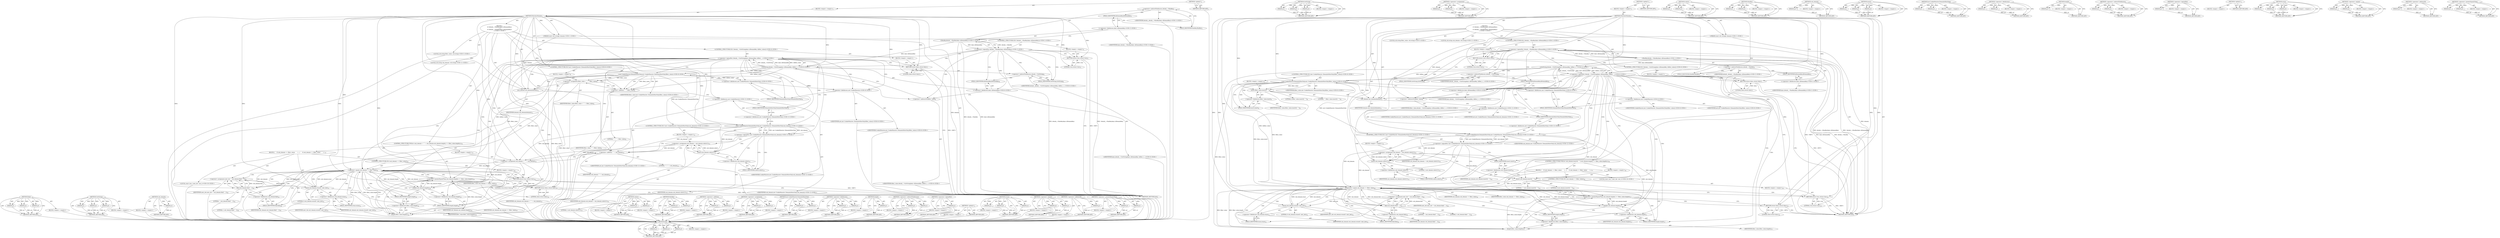 digraph "&lt;operator&gt;.greaterEqualsThan" {
vulnerable_209 [label=<(METHOD,find)>];
vulnerable_210 [label=<(PARAM,p1)>];
vulnerable_211 [label=<(PARAM,p2)>];
vulnerable_212 [label=<(PARAM,p3)>];
vulnerable_213 [label=<(BLOCK,&lt;empty&gt;,&lt;empty&gt;)>];
vulnerable_214 [label=<(METHOD_RETURN,ANY)>];
vulnerable_161 [label=<(METHOD,GetString)>];
vulnerable_162 [label=<(PARAM,p1)>];
vulnerable_163 [label=<(PARAM,p2)>];
vulnerable_164 [label=<(PARAM,p3)>];
vulnerable_165 [label=<(BLOCK,&lt;empty&gt;,&lt;empty&gt;)>];
vulnerable_166 [label=<(METHOD_RETURN,ANY)>];
vulnerable_186 [label=<(METHOD,sub_domain)>];
vulnerable_187 [label=<(PARAM,p1)>];
vulnerable_188 [label=<(BLOCK,&lt;empty&gt;,&lt;empty&gt;)>];
vulnerable_189 [label=<(METHOD_RETURN,ANY)>];
vulnerable_6 [label=<(METHOD,&lt;global&gt;)<SUB>1</SUB>>];
vulnerable_7 [label=<(BLOCK,&lt;empty&gt;,&lt;empty&gt;)<SUB>1</SUB>>];
vulnerable_8 [label=<(METHOD,MatchesDomain)<SUB>1</SUB>>];
vulnerable_9 [label="<(PARAM,const std::string&amp; domain)<SUB>1</SUB>>"];
vulnerable_10 [label="<(BLOCK,{
  if (!details_-&gt;HasKey(keys::kDomainKey))
  ...,{
  if (!details_-&gt;HasKey(keys::kDomainKey))
  ...)<SUB>1</SUB>>"];
vulnerable_11 [label="<(CONTROL_STRUCTURE,IF,if (!details_-&gt;HasKey(keys::kDomainKey)))<SUB>2</SUB>>"];
vulnerable_12 [label="<(&lt;operator&gt;.logicalNot,!details_-&gt;HasKey(keys::kDomainKey))<SUB>2</SUB>>"];
vulnerable_13 [label="<(HasKey,details_-&gt;HasKey(keys::kDomainKey))<SUB>2</SUB>>"];
vulnerable_14 [label=<(&lt;operator&gt;.indirectFieldAccess,details_-&gt;HasKey)<SUB>2</SUB>>];
vulnerable_15 [label="<(IDENTIFIER,details_,details_-&gt;HasKey(keys::kDomainKey))<SUB>2</SUB>>"];
vulnerable_16 [label=<(FIELD_IDENTIFIER,HasKey,HasKey)<SUB>2</SUB>>];
vulnerable_17 [label="<(&lt;operator&gt;.fieldAccess,keys::kDomainKey)<SUB>2</SUB>>"];
vulnerable_18 [label="<(IDENTIFIER,keys,details_-&gt;HasKey(keys::kDomainKey))<SUB>2</SUB>>"];
vulnerable_19 [label=<(FIELD_IDENTIFIER,kDomainKey,kDomainKey)<SUB>2</SUB>>];
vulnerable_20 [label=<(BLOCK,&lt;empty&gt;,&lt;empty&gt;)<SUB>3</SUB>>];
vulnerable_21 [label=<(RETURN,return true;,return true;)<SUB>3</SUB>>];
vulnerable_22 [label=<(LITERAL,true,return true;)<SUB>3</SUB>>];
vulnerable_23 [label="<(LOCAL,std.string filter_value: std.string)<SUB>5</SUB>>"];
vulnerable_24 [label="<(CONTROL_STRUCTURE,IF,if (!details_-&gt;GetString(keys::kDomainKey, &amp;filter_value)))<SUB>6</SUB>>"];
vulnerable_25 [label="<(&lt;operator&gt;.logicalNot,!details_-&gt;GetString(keys::kDomainKey, &amp;filter_...)<SUB>6</SUB>>"];
vulnerable_26 [label="<(GetString,details_-&gt;GetString(keys::kDomainKey, &amp;filter_v...)<SUB>6</SUB>>"];
vulnerable_27 [label=<(&lt;operator&gt;.indirectFieldAccess,details_-&gt;GetString)<SUB>6</SUB>>];
vulnerable_28 [label="<(IDENTIFIER,details_,details_-&gt;GetString(keys::kDomainKey, &amp;filter_v...)<SUB>6</SUB>>"];
vulnerable_29 [label=<(FIELD_IDENTIFIER,GetString,GetString)<SUB>6</SUB>>];
vulnerable_30 [label="<(&lt;operator&gt;.fieldAccess,keys::kDomainKey)<SUB>6</SUB>>"];
vulnerable_31 [label="<(IDENTIFIER,keys,details_-&gt;GetString(keys::kDomainKey, &amp;filter_v...)<SUB>6</SUB>>"];
vulnerable_32 [label=<(FIELD_IDENTIFIER,kDomainKey,kDomainKey)<SUB>6</SUB>>];
vulnerable_33 [label=<(&lt;operator&gt;.addressOf,&amp;filter_value)<SUB>6</SUB>>];
vulnerable_34 [label="<(IDENTIFIER,filter_value,details_-&gt;GetString(keys::kDomainKey, &amp;filter_v...)<SUB>6</SUB>>"];
vulnerable_35 [label=<(BLOCK,&lt;empty&gt;,&lt;empty&gt;)<SUB>7</SUB>>];
vulnerable_36 [label=<(RETURN,return false;,return false;)<SUB>7</SUB>>];
vulnerable_37 [label=<(LITERAL,false,return false;)<SUB>7</SUB>>];
vulnerable_38 [label="<(CONTROL_STRUCTURE,IF,if (net::CookieMonster::DomainIsHostOnly(filter_value)))<SUB>8</SUB>>"];
vulnerable_39 [label="<(net.CookieMonster.DomainIsHostOnly,net::CookieMonster::DomainIsHostOnly(filter_value))<SUB>8</SUB>>"];
vulnerable_40 [label="<(&lt;operator&gt;.fieldAccess,net::CookieMonster::DomainIsHostOnly)<SUB>8</SUB>>"];
vulnerable_41 [label="<(&lt;operator&gt;.fieldAccess,net::CookieMonster)<SUB>8</SUB>>"];
vulnerable_42 [label="<(IDENTIFIER,net,net::CookieMonster::DomainIsHostOnly(filter_value))<SUB>8</SUB>>"];
vulnerable_43 [label="<(IDENTIFIER,CookieMonster,net::CookieMonster::DomainIsHostOnly(filter_value))<SUB>8</SUB>>"];
vulnerable_44 [label=<(FIELD_IDENTIFIER,DomainIsHostOnly,DomainIsHostOnly)<SUB>8</SUB>>];
vulnerable_45 [label="<(IDENTIFIER,filter_value,net::CookieMonster::DomainIsHostOnly(filter_value))<SUB>8</SUB>>"];
vulnerable_46 [label=<(BLOCK,&lt;empty&gt;,&lt;empty&gt;)<SUB>9</SUB>>];
vulnerable_47 [label=<(&lt;operator&gt;.assignment,filter_value = &quot;.&quot; + filter_value)<SUB>9</SUB>>];
vulnerable_48 [label=<(IDENTIFIER,filter_value,filter_value = &quot;.&quot; + filter_value)<SUB>9</SUB>>];
vulnerable_49 [label=<(&lt;operator&gt;.addition,&quot;.&quot; + filter_value)<SUB>9</SUB>>];
vulnerable_50 [label=<(LITERAL,&quot;.&quot;,&quot;.&quot; + filter_value)<SUB>9</SUB>>];
vulnerable_51 [label=<(IDENTIFIER,filter_value,&quot;.&quot; + filter_value)<SUB>9</SUB>>];
vulnerable_52 [label="<(LOCAL,std.string sub_domain: std.string)<SUB>11</SUB>>"];
vulnerable_53 [label=<(sub_domain,sub_domain(domain))<SUB>11</SUB>>];
vulnerable_54 [label=<(IDENTIFIER,domain,sub_domain(domain))<SUB>11</SUB>>];
vulnerable_55 [label="<(CONTROL_STRUCTURE,IF,if (!net::CookieMonster::DomainIsHostOnly(sub_domain)))<SUB>12</SUB>>"];
vulnerable_56 [label="<(&lt;operator&gt;.logicalNot,!net::CookieMonster::DomainIsHostOnly(sub_domain))<SUB>12</SUB>>"];
vulnerable_57 [label="<(net.CookieMonster.DomainIsHostOnly,net::CookieMonster::DomainIsHostOnly(sub_domain))<SUB>12</SUB>>"];
vulnerable_58 [label="<(&lt;operator&gt;.fieldAccess,net::CookieMonster::DomainIsHostOnly)<SUB>12</SUB>>"];
vulnerable_59 [label="<(&lt;operator&gt;.fieldAccess,net::CookieMonster)<SUB>12</SUB>>"];
vulnerable_60 [label="<(IDENTIFIER,net,net::CookieMonster::DomainIsHostOnly(sub_domain))<SUB>12</SUB>>"];
vulnerable_61 [label="<(IDENTIFIER,CookieMonster,net::CookieMonster::DomainIsHostOnly(sub_domain))<SUB>12</SUB>>"];
vulnerable_62 [label=<(FIELD_IDENTIFIER,DomainIsHostOnly,DomainIsHostOnly)<SUB>12</SUB>>];
vulnerable_63 [label="<(IDENTIFIER,sub_domain,net::CookieMonster::DomainIsHostOnly(sub_domain))<SUB>12</SUB>>"];
vulnerable_64 [label=<(BLOCK,&lt;empty&gt;,&lt;empty&gt;)<SUB>13</SUB>>];
vulnerable_65 [label=<(&lt;operator&gt;.assignment,sub_domain = sub_domain.substr(1))<SUB>13</SUB>>];
vulnerable_66 [label=<(IDENTIFIER,sub_domain,sub_domain = sub_domain.substr(1))<SUB>13</SUB>>];
vulnerable_67 [label=<(substr,sub_domain.substr(1))<SUB>13</SUB>>];
vulnerable_68 [label=<(&lt;operator&gt;.fieldAccess,sub_domain.substr)<SUB>13</SUB>>];
vulnerable_69 [label=<(IDENTIFIER,sub_domain,sub_domain.substr(1))<SUB>13</SUB>>];
vulnerable_70 [label=<(FIELD_IDENTIFIER,substr,substr)<SUB>13</SUB>>];
vulnerable_71 [label=<(LITERAL,1,sub_domain.substr(1))<SUB>13</SUB>>];
vulnerable_72 [label=<(CONTROL_STRUCTURE,FOR,for (sub_domain = &quot;.&quot; + sub_domain;sub_domain.length() &gt;= filter_value.length();))<SUB>15</SUB>>];
vulnerable_73 [label=<(BLOCK,&lt;empty&gt;,&lt;empty&gt;)<SUB>15</SUB>>];
vulnerable_74 [label=<(&lt;operator&gt;.assignment,sub_domain = &quot;.&quot; + sub_domain)<SUB>15</SUB>>];
vulnerable_75 [label=<(IDENTIFIER,sub_domain,sub_domain = &quot;.&quot; + sub_domain)<SUB>15</SUB>>];
vulnerable_76 [label=<(&lt;operator&gt;.addition,&quot;.&quot; + sub_domain)<SUB>15</SUB>>];
vulnerable_77 [label=<(LITERAL,&quot;.&quot;,&quot;.&quot; + sub_domain)<SUB>15</SUB>>];
vulnerable_78 [label=<(IDENTIFIER,sub_domain,&quot;.&quot; + sub_domain)<SUB>15</SUB>>];
vulnerable_79 [label=<(&lt;operator&gt;.greaterEqualsThan,sub_domain.length() &gt;= filter_value.length())<SUB>16</SUB>>];
vulnerable_80 [label=<(length,sub_domain.length())<SUB>16</SUB>>];
vulnerable_81 [label=<(&lt;operator&gt;.fieldAccess,sub_domain.length)<SUB>16</SUB>>];
vulnerable_82 [label=<(IDENTIFIER,sub_domain,sub_domain.length())<SUB>16</SUB>>];
vulnerable_83 [label=<(FIELD_IDENTIFIER,length,length)<SUB>16</SUB>>];
vulnerable_84 [label=<(length,filter_value.length())<SUB>16</SUB>>];
vulnerable_85 [label=<(&lt;operator&gt;.fieldAccess,filter_value.length)<SUB>16</SUB>>];
vulnerable_86 [label=<(IDENTIFIER,filter_value,filter_value.length())<SUB>16</SUB>>];
vulnerable_87 [label=<(FIELD_IDENTIFIER,length,length)<SUB>16</SUB>>];
vulnerable_88 [label=<(BLOCK,{
     if (sub_domain == filter_value)
       r...,{
     if (sub_domain == filter_value)
       r...)<SUB>17</SUB>>];
vulnerable_89 [label=<(CONTROL_STRUCTURE,IF,if (sub_domain == filter_value))<SUB>18</SUB>>];
vulnerable_90 [label=<(&lt;operator&gt;.equals,sub_domain == filter_value)<SUB>18</SUB>>];
vulnerable_91 [label=<(IDENTIFIER,sub_domain,sub_domain == filter_value)<SUB>18</SUB>>];
vulnerable_92 [label=<(IDENTIFIER,filter_value,sub_domain == filter_value)<SUB>18</SUB>>];
vulnerable_93 [label=<(BLOCK,&lt;empty&gt;,&lt;empty&gt;)<SUB>19</SUB>>];
vulnerable_94 [label=<(RETURN,return true;,return true;)<SUB>19</SUB>>];
vulnerable_95 [label=<(LITERAL,true,return true;)<SUB>19</SUB>>];
vulnerable_96 [label="<(LOCAL,const size_t next_dot: size_t)<SUB>20</SUB>>"];
vulnerable_97 [label=<(&lt;operator&gt;.assignment,next_dot = sub_domain.find('.', 1))<SUB>20</SUB>>];
vulnerable_98 [label=<(IDENTIFIER,next_dot,next_dot = sub_domain.find('.', 1))<SUB>20</SUB>>];
vulnerable_99 [label=<(find,sub_domain.find('.', 1))<SUB>20</SUB>>];
vulnerable_100 [label=<(&lt;operator&gt;.fieldAccess,sub_domain.find)<SUB>20</SUB>>];
vulnerable_101 [label=<(IDENTIFIER,sub_domain,sub_domain.find('.', 1))<SUB>20</SUB>>];
vulnerable_102 [label=<(FIELD_IDENTIFIER,find,find)<SUB>20</SUB>>];
vulnerable_103 [label=<(LITERAL,'.',sub_domain.find('.', 1))<SUB>20</SUB>>];
vulnerable_104 [label=<(LITERAL,1,sub_domain.find('.', 1))<SUB>20</SUB>>];
vulnerable_105 [label=<(erase,sub_domain.erase(0, next_dot))<SUB>21</SUB>>];
vulnerable_106 [label=<(&lt;operator&gt;.fieldAccess,sub_domain.erase)<SUB>21</SUB>>];
vulnerable_107 [label=<(IDENTIFIER,sub_domain,sub_domain.erase(0, next_dot))<SUB>21</SUB>>];
vulnerable_108 [label=<(FIELD_IDENTIFIER,erase,erase)<SUB>21</SUB>>];
vulnerable_109 [label=<(LITERAL,0,sub_domain.erase(0, next_dot))<SUB>21</SUB>>];
vulnerable_110 [label=<(IDENTIFIER,next_dot,sub_domain.erase(0, next_dot))<SUB>21</SUB>>];
vulnerable_111 [label=<(RETURN,return false;,return false;)<SUB>23</SUB>>];
vulnerable_112 [label=<(LITERAL,false,return false;)<SUB>23</SUB>>];
vulnerable_113 [label=<(METHOD_RETURN,bool)<SUB>1</SUB>>];
vulnerable_115 [label=<(METHOD_RETURN,ANY)<SUB>1</SUB>>];
vulnerable_190 [label=<(METHOD,substr)>];
vulnerable_191 [label=<(PARAM,p1)>];
vulnerable_192 [label=<(PARAM,p2)>];
vulnerable_193 [label=<(BLOCK,&lt;empty&gt;,&lt;empty&gt;)>];
vulnerable_194 [label=<(METHOD_RETURN,ANY)>];
vulnerable_146 [label=<(METHOD,HasKey)>];
vulnerable_147 [label=<(PARAM,p1)>];
vulnerable_148 [label=<(PARAM,p2)>];
vulnerable_149 [label=<(BLOCK,&lt;empty&gt;,&lt;empty&gt;)>];
vulnerable_150 [label=<(METHOD_RETURN,ANY)>];
vulnerable_181 [label=<(METHOD,&lt;operator&gt;.addition)>];
vulnerable_182 [label=<(PARAM,p1)>];
vulnerable_183 [label=<(PARAM,p2)>];
vulnerable_184 [label=<(BLOCK,&lt;empty&gt;,&lt;empty&gt;)>];
vulnerable_185 [label=<(METHOD_RETURN,ANY)>];
vulnerable_176 [label=<(METHOD,&lt;operator&gt;.assignment)>];
vulnerable_177 [label=<(PARAM,p1)>];
vulnerable_178 [label=<(PARAM,p2)>];
vulnerable_179 [label=<(BLOCK,&lt;empty&gt;,&lt;empty&gt;)>];
vulnerable_180 [label=<(METHOD_RETURN,ANY)>];
vulnerable_171 [label=<(METHOD,net.CookieMonster.DomainIsHostOnly)>];
vulnerable_172 [label=<(PARAM,p1)>];
vulnerable_173 [label=<(PARAM,p2)>];
vulnerable_174 [label=<(BLOCK,&lt;empty&gt;,&lt;empty&gt;)>];
vulnerable_175 [label=<(METHOD_RETURN,ANY)>];
vulnerable_156 [label=<(METHOD,&lt;operator&gt;.fieldAccess)>];
vulnerable_157 [label=<(PARAM,p1)>];
vulnerable_158 [label=<(PARAM,p2)>];
vulnerable_159 [label=<(BLOCK,&lt;empty&gt;,&lt;empty&gt;)>];
vulnerable_160 [label=<(METHOD_RETURN,ANY)>];
vulnerable_200 [label=<(METHOD,length)>];
vulnerable_201 [label=<(PARAM,p1)>];
vulnerable_202 [label=<(BLOCK,&lt;empty&gt;,&lt;empty&gt;)>];
vulnerable_203 [label=<(METHOD_RETURN,ANY)>];
vulnerable_151 [label=<(METHOD,&lt;operator&gt;.indirectFieldAccess)>];
vulnerable_152 [label=<(PARAM,p1)>];
vulnerable_153 [label=<(PARAM,p2)>];
vulnerable_154 [label=<(BLOCK,&lt;empty&gt;,&lt;empty&gt;)>];
vulnerable_155 [label=<(METHOD_RETURN,ANY)>];
vulnerable_142 [label=<(METHOD,&lt;operator&gt;.logicalNot)>];
vulnerable_143 [label=<(PARAM,p1)>];
vulnerable_144 [label=<(BLOCK,&lt;empty&gt;,&lt;empty&gt;)>];
vulnerable_145 [label=<(METHOD_RETURN,ANY)>];
vulnerable_136 [label=<(METHOD,&lt;global&gt;)<SUB>1</SUB>>];
vulnerable_137 [label=<(BLOCK,&lt;empty&gt;,&lt;empty&gt;)>];
vulnerable_138 [label=<(METHOD_RETURN,ANY)>];
vulnerable_215 [label=<(METHOD,erase)>];
vulnerable_216 [label=<(PARAM,p1)>];
vulnerable_217 [label=<(PARAM,p2)>];
vulnerable_218 [label=<(PARAM,p3)>];
vulnerable_219 [label=<(BLOCK,&lt;empty&gt;,&lt;empty&gt;)>];
vulnerable_220 [label=<(METHOD_RETURN,ANY)>];
vulnerable_204 [label=<(METHOD,&lt;operator&gt;.equals)>];
vulnerable_205 [label=<(PARAM,p1)>];
vulnerable_206 [label=<(PARAM,p2)>];
vulnerable_207 [label=<(BLOCK,&lt;empty&gt;,&lt;empty&gt;)>];
vulnerable_208 [label=<(METHOD_RETURN,ANY)>];
vulnerable_167 [label=<(METHOD,&lt;operator&gt;.addressOf)>];
vulnerable_168 [label=<(PARAM,p1)>];
vulnerable_169 [label=<(BLOCK,&lt;empty&gt;,&lt;empty&gt;)>];
vulnerable_170 [label=<(METHOD_RETURN,ANY)>];
vulnerable_195 [label=<(METHOD,&lt;operator&gt;.greaterEqualsThan)>];
vulnerable_196 [label=<(PARAM,p1)>];
vulnerable_197 [label=<(PARAM,p2)>];
vulnerable_198 [label=<(BLOCK,&lt;empty&gt;,&lt;empty&gt;)>];
vulnerable_199 [label=<(METHOD_RETURN,ANY)>];
fixed_212 [label=<(METHOD,find)>];
fixed_213 [label=<(PARAM,p1)>];
fixed_214 [label=<(PARAM,p2)>];
fixed_215 [label=<(PARAM,p3)>];
fixed_216 [label=<(BLOCK,&lt;empty&gt;,&lt;empty&gt;)>];
fixed_217 [label=<(METHOD_RETURN,ANY)>];
fixed_163 [label=<(METHOD,GetString)>];
fixed_164 [label=<(PARAM,p1)>];
fixed_165 [label=<(PARAM,p2)>];
fixed_166 [label=<(PARAM,p3)>];
fixed_167 [label=<(BLOCK,&lt;empty&gt;,&lt;empty&gt;)>];
fixed_168 [label=<(METHOD_RETURN,ANY)>];
fixed_188 [label=<(METHOD,&lt;operator&gt;.assignment)>];
fixed_189 [label=<(PARAM,p1)>];
fixed_190 [label=<(PARAM,p2)>];
fixed_191 [label=<(BLOCK,&lt;empty&gt;,&lt;empty&gt;)>];
fixed_192 [label=<(METHOD_RETURN,ANY)>];
fixed_6 [label=<(METHOD,&lt;global&gt;)<SUB>1</SUB>>];
fixed_7 [label=<(BLOCK,&lt;empty&gt;,&lt;empty&gt;)<SUB>1</SUB>>];
fixed_8 [label=<(METHOD,MatchesDomain)<SUB>1</SUB>>];
fixed_9 [label="<(PARAM,const std::string&amp; domain)<SUB>1</SUB>>"];
fixed_10 [label="<(BLOCK,{
  if (!details_-&gt;HasKey(keys::kDomainKey))
  ...,{
  if (!details_-&gt;HasKey(keys::kDomainKey))
  ...)<SUB>1</SUB>>"];
fixed_11 [label="<(CONTROL_STRUCTURE,IF,if (!details_-&gt;HasKey(keys::kDomainKey)))<SUB>2</SUB>>"];
fixed_12 [label="<(&lt;operator&gt;.logicalNot,!details_-&gt;HasKey(keys::kDomainKey))<SUB>2</SUB>>"];
fixed_13 [label="<(HasKey,details_-&gt;HasKey(keys::kDomainKey))<SUB>2</SUB>>"];
fixed_14 [label=<(&lt;operator&gt;.indirectFieldAccess,details_-&gt;HasKey)<SUB>2</SUB>>];
fixed_15 [label="<(IDENTIFIER,details_,details_-&gt;HasKey(keys::kDomainKey))<SUB>2</SUB>>"];
fixed_16 [label=<(FIELD_IDENTIFIER,HasKey,HasKey)<SUB>2</SUB>>];
fixed_17 [label="<(&lt;operator&gt;.fieldAccess,keys::kDomainKey)<SUB>2</SUB>>"];
fixed_18 [label="<(IDENTIFIER,keys,details_-&gt;HasKey(keys::kDomainKey))<SUB>2</SUB>>"];
fixed_19 [label=<(FIELD_IDENTIFIER,kDomainKey,kDomainKey)<SUB>2</SUB>>];
fixed_20 [label=<(BLOCK,&lt;empty&gt;,&lt;empty&gt;)<SUB>3</SUB>>];
fixed_21 [label=<(RETURN,return true;,return true;)<SUB>3</SUB>>];
fixed_22 [label=<(LITERAL,true,return true;)<SUB>3</SUB>>];
fixed_23 [label="<(LOCAL,std.string filter_value: std.string)<SUB>5</SUB>>"];
fixed_24 [label="<(CONTROL_STRUCTURE,IF,if (!details_-&gt;GetString(keys::kDomainKey, &amp;filter_value)))<SUB>6</SUB>>"];
fixed_25 [label="<(&lt;operator&gt;.logicalNot,!details_-&gt;GetString(keys::kDomainKey, &amp;filter_...)<SUB>6</SUB>>"];
fixed_26 [label="<(GetString,details_-&gt;GetString(keys::kDomainKey, &amp;filter_v...)<SUB>6</SUB>>"];
fixed_27 [label=<(&lt;operator&gt;.indirectFieldAccess,details_-&gt;GetString)<SUB>6</SUB>>];
fixed_28 [label="<(IDENTIFIER,details_,details_-&gt;GetString(keys::kDomainKey, &amp;filter_v...)<SUB>6</SUB>>"];
fixed_29 [label=<(FIELD_IDENTIFIER,GetString,GetString)<SUB>6</SUB>>];
fixed_30 [label="<(&lt;operator&gt;.fieldAccess,keys::kDomainKey)<SUB>6</SUB>>"];
fixed_31 [label="<(IDENTIFIER,keys,details_-&gt;GetString(keys::kDomainKey, &amp;filter_v...)<SUB>6</SUB>>"];
fixed_32 [label=<(FIELD_IDENTIFIER,kDomainKey,kDomainKey)<SUB>6</SUB>>];
fixed_33 [label=<(&lt;operator&gt;.addressOf,&amp;filter_value)<SUB>6</SUB>>];
fixed_34 [label="<(IDENTIFIER,filter_value,details_-&gt;GetString(keys::kDomainKey, &amp;filter_v...)<SUB>6</SUB>>"];
fixed_35 [label=<(BLOCK,&lt;empty&gt;,&lt;empty&gt;)<SUB>7</SUB>>];
fixed_36 [label=<(RETURN,return false;,return false;)<SUB>7</SUB>>];
fixed_37 [label=<(LITERAL,false,return false;)<SUB>7</SUB>>];
fixed_38 [label="<(CONTROL_STRUCTURE,IF,if (net::CookieMonster::DomainIsHostOnly(filter_value)))<SUB>8</SUB>>"];
fixed_39 [label="<(net.CookieMonster.DomainIsHostOnly,net::CookieMonster::DomainIsHostOnly(filter_value))<SUB>8</SUB>>"];
fixed_40 [label="<(&lt;operator&gt;.fieldAccess,net::CookieMonster::DomainIsHostOnly)<SUB>8</SUB>>"];
fixed_41 [label="<(&lt;operator&gt;.fieldAccess,net::CookieMonster)<SUB>8</SUB>>"];
fixed_42 [label="<(IDENTIFIER,net,net::CookieMonster::DomainIsHostOnly(filter_value))<SUB>8</SUB>>"];
fixed_43 [label="<(IDENTIFIER,CookieMonster,net::CookieMonster::DomainIsHostOnly(filter_value))<SUB>8</SUB>>"];
fixed_44 [label=<(FIELD_IDENTIFIER,DomainIsHostOnly,DomainIsHostOnly)<SUB>8</SUB>>];
fixed_45 [label="<(IDENTIFIER,filter_value,net::CookieMonster::DomainIsHostOnly(filter_value))<SUB>8</SUB>>"];
fixed_46 [label=<(BLOCK,&lt;empty&gt;,&lt;empty&gt;)<SUB>9</SUB>>];
fixed_47 [label=<(insert,filter_value.insert(0, &quot;.&quot;))<SUB>9</SUB>>];
fixed_48 [label=<(&lt;operator&gt;.fieldAccess,filter_value.insert)<SUB>9</SUB>>];
fixed_49 [label=<(IDENTIFIER,filter_value,filter_value.insert(0, &quot;.&quot;))<SUB>9</SUB>>];
fixed_50 [label=<(FIELD_IDENTIFIER,insert,insert)<SUB>9</SUB>>];
fixed_51 [label=<(LITERAL,0,filter_value.insert(0, &quot;.&quot;))<SUB>9</SUB>>];
fixed_52 [label=<(LITERAL,&quot;.&quot;,filter_value.insert(0, &quot;.&quot;))<SUB>9</SUB>>];
fixed_53 [label="<(LOCAL,std.string sub_domain: std.string)<SUB>11</SUB>>"];
fixed_54 [label=<(sub_domain,sub_domain(domain))<SUB>11</SUB>>];
fixed_55 [label=<(IDENTIFIER,domain,sub_domain(domain))<SUB>11</SUB>>];
fixed_56 [label="<(CONTROL_STRUCTURE,IF,if (!net::CookieMonster::DomainIsHostOnly(sub_domain)))<SUB>12</SUB>>"];
fixed_57 [label="<(&lt;operator&gt;.logicalNot,!net::CookieMonster::DomainIsHostOnly(sub_domain))<SUB>12</SUB>>"];
fixed_58 [label="<(net.CookieMonster.DomainIsHostOnly,net::CookieMonster::DomainIsHostOnly(sub_domain))<SUB>12</SUB>>"];
fixed_59 [label="<(&lt;operator&gt;.fieldAccess,net::CookieMonster::DomainIsHostOnly)<SUB>12</SUB>>"];
fixed_60 [label="<(&lt;operator&gt;.fieldAccess,net::CookieMonster)<SUB>12</SUB>>"];
fixed_61 [label="<(IDENTIFIER,net,net::CookieMonster::DomainIsHostOnly(sub_domain))<SUB>12</SUB>>"];
fixed_62 [label="<(IDENTIFIER,CookieMonster,net::CookieMonster::DomainIsHostOnly(sub_domain))<SUB>12</SUB>>"];
fixed_63 [label=<(FIELD_IDENTIFIER,DomainIsHostOnly,DomainIsHostOnly)<SUB>12</SUB>>];
fixed_64 [label="<(IDENTIFIER,sub_domain,net::CookieMonster::DomainIsHostOnly(sub_domain))<SUB>12</SUB>>"];
fixed_65 [label=<(BLOCK,&lt;empty&gt;,&lt;empty&gt;)<SUB>13</SUB>>];
fixed_66 [label=<(&lt;operator&gt;.assignment,sub_domain = sub_domain.substr(1))<SUB>13</SUB>>];
fixed_67 [label=<(IDENTIFIER,sub_domain,sub_domain = sub_domain.substr(1))<SUB>13</SUB>>];
fixed_68 [label=<(substr,sub_domain.substr(1))<SUB>13</SUB>>];
fixed_69 [label=<(&lt;operator&gt;.fieldAccess,sub_domain.substr)<SUB>13</SUB>>];
fixed_70 [label=<(IDENTIFIER,sub_domain,sub_domain.substr(1))<SUB>13</SUB>>];
fixed_71 [label=<(FIELD_IDENTIFIER,substr,substr)<SUB>13</SUB>>];
fixed_72 [label=<(LITERAL,1,sub_domain.substr(1))<SUB>13</SUB>>];
fixed_73 [label=<(CONTROL_STRUCTURE,FOR,for (sub_domain.insert(0, &quot;.&quot;);sub_domain.length() &gt;= filter_value.length();))<SUB>16</SUB>>];
fixed_74 [label=<(BLOCK,&lt;empty&gt;,&lt;empty&gt;)<SUB>16</SUB>>];
fixed_75 [label=<(insert,sub_domain.insert(0, &quot;.&quot;))<SUB>16</SUB>>];
fixed_76 [label=<(&lt;operator&gt;.fieldAccess,sub_domain.insert)<SUB>16</SUB>>];
fixed_77 [label=<(IDENTIFIER,sub_domain,sub_domain.insert(0, &quot;.&quot;))<SUB>16</SUB>>];
fixed_78 [label=<(FIELD_IDENTIFIER,insert,insert)<SUB>16</SUB>>];
fixed_79 [label=<(LITERAL,0,sub_domain.insert(0, &quot;.&quot;))<SUB>16</SUB>>];
fixed_80 [label=<(LITERAL,&quot;.&quot;,sub_domain.insert(0, &quot;.&quot;))<SUB>16</SUB>>];
fixed_81 [label=<(&lt;operator&gt;.greaterEqualsThan,sub_domain.length() &gt;= filter_value.length())<SUB>17</SUB>>];
fixed_82 [label=<(length,sub_domain.length())<SUB>17</SUB>>];
fixed_83 [label=<(&lt;operator&gt;.fieldAccess,sub_domain.length)<SUB>17</SUB>>];
fixed_84 [label=<(IDENTIFIER,sub_domain,sub_domain.length())<SUB>17</SUB>>];
fixed_85 [label=<(FIELD_IDENTIFIER,length,length)<SUB>17</SUB>>];
fixed_86 [label=<(length,filter_value.length())<SUB>17</SUB>>];
fixed_87 [label=<(&lt;operator&gt;.fieldAccess,filter_value.length)<SUB>17</SUB>>];
fixed_88 [label=<(IDENTIFIER,filter_value,filter_value.length())<SUB>17</SUB>>];
fixed_89 [label=<(FIELD_IDENTIFIER,length,length)<SUB>17</SUB>>];
fixed_90 [label=<(BLOCK,{
     if (sub_domain == filter_value)
       r...,{
     if (sub_domain == filter_value)
       r...)<SUB>17</SUB>>];
fixed_91 [label=<(CONTROL_STRUCTURE,IF,if (sub_domain == filter_value))<SUB>18</SUB>>];
fixed_92 [label=<(&lt;operator&gt;.equals,sub_domain == filter_value)<SUB>18</SUB>>];
fixed_93 [label=<(IDENTIFIER,sub_domain,sub_domain == filter_value)<SUB>18</SUB>>];
fixed_94 [label=<(IDENTIFIER,filter_value,sub_domain == filter_value)<SUB>18</SUB>>];
fixed_95 [label=<(BLOCK,&lt;empty&gt;,&lt;empty&gt;)<SUB>19</SUB>>];
fixed_96 [label=<(RETURN,return true;,return true;)<SUB>19</SUB>>];
fixed_97 [label=<(LITERAL,true,return true;)<SUB>19</SUB>>];
fixed_98 [label="<(LOCAL,const size_t next_dot: size_t)<SUB>20</SUB>>"];
fixed_99 [label=<(&lt;operator&gt;.assignment,next_dot = sub_domain.find('.', 1))<SUB>20</SUB>>];
fixed_100 [label=<(IDENTIFIER,next_dot,next_dot = sub_domain.find('.', 1))<SUB>20</SUB>>];
fixed_101 [label=<(find,sub_domain.find('.', 1))<SUB>20</SUB>>];
fixed_102 [label=<(&lt;operator&gt;.fieldAccess,sub_domain.find)<SUB>20</SUB>>];
fixed_103 [label=<(IDENTIFIER,sub_domain,sub_domain.find('.', 1))<SUB>20</SUB>>];
fixed_104 [label=<(FIELD_IDENTIFIER,find,find)<SUB>20</SUB>>];
fixed_105 [label=<(LITERAL,'.',sub_domain.find('.', 1))<SUB>20</SUB>>];
fixed_106 [label=<(LITERAL,1,sub_domain.find('.', 1))<SUB>20</SUB>>];
fixed_107 [label=<(erase,sub_domain.erase(0, next_dot))<SUB>21</SUB>>];
fixed_108 [label=<(&lt;operator&gt;.fieldAccess,sub_domain.erase)<SUB>21</SUB>>];
fixed_109 [label=<(IDENTIFIER,sub_domain,sub_domain.erase(0, next_dot))<SUB>21</SUB>>];
fixed_110 [label=<(FIELD_IDENTIFIER,erase,erase)<SUB>21</SUB>>];
fixed_111 [label=<(LITERAL,0,sub_domain.erase(0, next_dot))<SUB>21</SUB>>];
fixed_112 [label=<(IDENTIFIER,next_dot,sub_domain.erase(0, next_dot))<SUB>21</SUB>>];
fixed_113 [label=<(RETURN,return false;,return false;)<SUB>23</SUB>>];
fixed_114 [label=<(LITERAL,false,return false;)<SUB>23</SUB>>];
fixed_115 [label=<(METHOD_RETURN,bool)<SUB>1</SUB>>];
fixed_117 [label=<(METHOD_RETURN,ANY)<SUB>1</SUB>>];
fixed_193 [label=<(METHOD,substr)>];
fixed_194 [label=<(PARAM,p1)>];
fixed_195 [label=<(PARAM,p2)>];
fixed_196 [label=<(BLOCK,&lt;empty&gt;,&lt;empty&gt;)>];
fixed_197 [label=<(METHOD_RETURN,ANY)>];
fixed_148 [label=<(METHOD,HasKey)>];
fixed_149 [label=<(PARAM,p1)>];
fixed_150 [label=<(PARAM,p2)>];
fixed_151 [label=<(BLOCK,&lt;empty&gt;,&lt;empty&gt;)>];
fixed_152 [label=<(METHOD_RETURN,ANY)>];
fixed_184 [label=<(METHOD,sub_domain)>];
fixed_185 [label=<(PARAM,p1)>];
fixed_186 [label=<(BLOCK,&lt;empty&gt;,&lt;empty&gt;)>];
fixed_187 [label=<(METHOD_RETURN,ANY)>];
fixed_178 [label=<(METHOD,insert)>];
fixed_179 [label=<(PARAM,p1)>];
fixed_180 [label=<(PARAM,p2)>];
fixed_181 [label=<(PARAM,p3)>];
fixed_182 [label=<(BLOCK,&lt;empty&gt;,&lt;empty&gt;)>];
fixed_183 [label=<(METHOD_RETURN,ANY)>];
fixed_173 [label=<(METHOD,net.CookieMonster.DomainIsHostOnly)>];
fixed_174 [label=<(PARAM,p1)>];
fixed_175 [label=<(PARAM,p2)>];
fixed_176 [label=<(BLOCK,&lt;empty&gt;,&lt;empty&gt;)>];
fixed_177 [label=<(METHOD_RETURN,ANY)>];
fixed_158 [label=<(METHOD,&lt;operator&gt;.fieldAccess)>];
fixed_159 [label=<(PARAM,p1)>];
fixed_160 [label=<(PARAM,p2)>];
fixed_161 [label=<(BLOCK,&lt;empty&gt;,&lt;empty&gt;)>];
fixed_162 [label=<(METHOD_RETURN,ANY)>];
fixed_203 [label=<(METHOD,length)>];
fixed_204 [label=<(PARAM,p1)>];
fixed_205 [label=<(BLOCK,&lt;empty&gt;,&lt;empty&gt;)>];
fixed_206 [label=<(METHOD_RETURN,ANY)>];
fixed_153 [label=<(METHOD,&lt;operator&gt;.indirectFieldAccess)>];
fixed_154 [label=<(PARAM,p1)>];
fixed_155 [label=<(PARAM,p2)>];
fixed_156 [label=<(BLOCK,&lt;empty&gt;,&lt;empty&gt;)>];
fixed_157 [label=<(METHOD_RETURN,ANY)>];
fixed_144 [label=<(METHOD,&lt;operator&gt;.logicalNot)>];
fixed_145 [label=<(PARAM,p1)>];
fixed_146 [label=<(BLOCK,&lt;empty&gt;,&lt;empty&gt;)>];
fixed_147 [label=<(METHOD_RETURN,ANY)>];
fixed_138 [label=<(METHOD,&lt;global&gt;)<SUB>1</SUB>>];
fixed_139 [label=<(BLOCK,&lt;empty&gt;,&lt;empty&gt;)>];
fixed_140 [label=<(METHOD_RETURN,ANY)>];
fixed_218 [label=<(METHOD,erase)>];
fixed_219 [label=<(PARAM,p1)>];
fixed_220 [label=<(PARAM,p2)>];
fixed_221 [label=<(PARAM,p3)>];
fixed_222 [label=<(BLOCK,&lt;empty&gt;,&lt;empty&gt;)>];
fixed_223 [label=<(METHOD_RETURN,ANY)>];
fixed_207 [label=<(METHOD,&lt;operator&gt;.equals)>];
fixed_208 [label=<(PARAM,p1)>];
fixed_209 [label=<(PARAM,p2)>];
fixed_210 [label=<(BLOCK,&lt;empty&gt;,&lt;empty&gt;)>];
fixed_211 [label=<(METHOD_RETURN,ANY)>];
fixed_169 [label=<(METHOD,&lt;operator&gt;.addressOf)>];
fixed_170 [label=<(PARAM,p1)>];
fixed_171 [label=<(BLOCK,&lt;empty&gt;,&lt;empty&gt;)>];
fixed_172 [label=<(METHOD_RETURN,ANY)>];
fixed_198 [label=<(METHOD,&lt;operator&gt;.greaterEqualsThan)>];
fixed_199 [label=<(PARAM,p1)>];
fixed_200 [label=<(PARAM,p2)>];
fixed_201 [label=<(BLOCK,&lt;empty&gt;,&lt;empty&gt;)>];
fixed_202 [label=<(METHOD_RETURN,ANY)>];
vulnerable_209 -> vulnerable_210  [key=0, label="AST: "];
vulnerable_209 -> vulnerable_210  [key=1, label="DDG: "];
vulnerable_209 -> vulnerable_213  [key=0, label="AST: "];
vulnerable_209 -> vulnerable_211  [key=0, label="AST: "];
vulnerable_209 -> vulnerable_211  [key=1, label="DDG: "];
vulnerable_209 -> vulnerable_214  [key=0, label="AST: "];
vulnerable_209 -> vulnerable_214  [key=1, label="CFG: "];
vulnerable_209 -> vulnerable_212  [key=0, label="AST: "];
vulnerable_209 -> vulnerable_212  [key=1, label="DDG: "];
vulnerable_210 -> vulnerable_214  [key=0, label="DDG: p1"];
vulnerable_211 -> vulnerable_214  [key=0, label="DDG: p2"];
vulnerable_212 -> vulnerable_214  [key=0, label="DDG: p3"];
vulnerable_213 -> fixed_212  [key=0];
vulnerable_214 -> fixed_212  [key=0];
vulnerable_161 -> vulnerable_162  [key=0, label="AST: "];
vulnerable_161 -> vulnerable_162  [key=1, label="DDG: "];
vulnerable_161 -> vulnerable_165  [key=0, label="AST: "];
vulnerable_161 -> vulnerable_163  [key=0, label="AST: "];
vulnerable_161 -> vulnerable_163  [key=1, label="DDG: "];
vulnerable_161 -> vulnerable_166  [key=0, label="AST: "];
vulnerable_161 -> vulnerable_166  [key=1, label="CFG: "];
vulnerable_161 -> vulnerable_164  [key=0, label="AST: "];
vulnerable_161 -> vulnerable_164  [key=1, label="DDG: "];
vulnerable_162 -> vulnerable_166  [key=0, label="DDG: p1"];
vulnerable_163 -> vulnerable_166  [key=0, label="DDG: p2"];
vulnerable_164 -> vulnerable_166  [key=0, label="DDG: p3"];
vulnerable_165 -> fixed_212  [key=0];
vulnerable_166 -> fixed_212  [key=0];
vulnerable_186 -> vulnerable_187  [key=0, label="AST: "];
vulnerable_186 -> vulnerable_187  [key=1, label="DDG: "];
vulnerable_186 -> vulnerable_188  [key=0, label="AST: "];
vulnerable_186 -> vulnerable_189  [key=0, label="AST: "];
vulnerable_186 -> vulnerable_189  [key=1, label="CFG: "];
vulnerable_187 -> vulnerable_189  [key=0, label="DDG: p1"];
vulnerable_188 -> fixed_212  [key=0];
vulnerable_189 -> fixed_212  [key=0];
vulnerable_6 -> vulnerable_7  [key=0, label="AST: "];
vulnerable_6 -> vulnerable_115  [key=0, label="AST: "];
vulnerable_6 -> vulnerable_115  [key=1, label="CFG: "];
vulnerable_7 -> vulnerable_8  [key=0, label="AST: "];
vulnerable_8 -> vulnerable_9  [key=0, label="AST: "];
vulnerable_8 -> vulnerable_9  [key=1, label="DDG: "];
vulnerable_8 -> vulnerable_10  [key=0, label="AST: "];
vulnerable_8 -> vulnerable_113  [key=0, label="AST: "];
vulnerable_8 -> vulnerable_16  [key=0, label="CFG: "];
vulnerable_8 -> vulnerable_111  [key=0, label="DDG: "];
vulnerable_8 -> vulnerable_53  [key=0, label="DDG: "];
vulnerable_8 -> vulnerable_112  [key=0, label="DDG: "];
vulnerable_8 -> vulnerable_21  [key=0, label="DDG: "];
vulnerable_8 -> vulnerable_36  [key=0, label="DDG: "];
vulnerable_8 -> vulnerable_39  [key=0, label="DDG: "];
vulnerable_8 -> vulnerable_47  [key=0, label="DDG: "];
vulnerable_8 -> vulnerable_74  [key=0, label="DDG: "];
vulnerable_8 -> vulnerable_22  [key=0, label="DDG: "];
vulnerable_8 -> vulnerable_26  [key=0, label="DDG: "];
vulnerable_8 -> vulnerable_37  [key=0, label="DDG: "];
vulnerable_8 -> vulnerable_57  [key=0, label="DDG: "];
vulnerable_8 -> vulnerable_105  [key=0, label="DDG: "];
vulnerable_8 -> vulnerable_49  [key=0, label="DDG: "];
vulnerable_8 -> vulnerable_67  [key=0, label="DDG: "];
vulnerable_8 -> vulnerable_76  [key=0, label="DDG: "];
vulnerable_8 -> vulnerable_90  [key=0, label="DDG: "];
vulnerable_8 -> vulnerable_94  [key=0, label="DDG: "];
vulnerable_8 -> vulnerable_99  [key=0, label="DDG: "];
vulnerable_8 -> vulnerable_95  [key=0, label="DDG: "];
vulnerable_9 -> vulnerable_113  [key=0, label="DDG: domain"];
vulnerable_9 -> vulnerable_53  [key=0, label="DDG: domain"];
vulnerable_10 -> vulnerable_11  [key=0, label="AST: "];
vulnerable_10 -> vulnerable_23  [key=0, label="AST: "];
vulnerable_10 -> vulnerable_24  [key=0, label="AST: "];
vulnerable_10 -> vulnerable_38  [key=0, label="AST: "];
vulnerable_10 -> vulnerable_52  [key=0, label="AST: "];
vulnerable_10 -> vulnerable_53  [key=0, label="AST: "];
vulnerable_10 -> vulnerable_55  [key=0, label="AST: "];
vulnerable_10 -> vulnerable_72  [key=0, label="AST: "];
vulnerable_10 -> vulnerable_111  [key=0, label="AST: "];
vulnerable_11 -> vulnerable_12  [key=0, label="AST: "];
vulnerable_11 -> vulnerable_20  [key=0, label="AST: "];
vulnerable_12 -> vulnerable_13  [key=0, label="AST: "];
vulnerable_12 -> vulnerable_21  [key=0, label="CFG: "];
vulnerable_12 -> vulnerable_21  [key=1, label="CDG: "];
vulnerable_12 -> vulnerable_29  [key=0, label="CFG: "];
vulnerable_12 -> vulnerable_29  [key=1, label="CDG: "];
vulnerable_12 -> vulnerable_113  [key=0, label="DDG: details_-&gt;HasKey(keys::kDomainKey)"];
vulnerable_12 -> vulnerable_113  [key=1, label="DDG: !details_-&gt;HasKey(keys::kDomainKey)"];
vulnerable_12 -> vulnerable_30  [key=0, label="CDG: "];
vulnerable_12 -> vulnerable_32  [key=0, label="CDG: "];
vulnerable_12 -> vulnerable_26  [key=0, label="CDG: "];
vulnerable_12 -> vulnerable_25  [key=0, label="CDG: "];
vulnerable_12 -> vulnerable_27  [key=0, label="CDG: "];
vulnerable_12 -> vulnerable_33  [key=0, label="CDG: "];
vulnerable_13 -> vulnerable_14  [key=0, label="AST: "];
vulnerable_13 -> vulnerable_17  [key=0, label="AST: "];
vulnerable_13 -> vulnerable_12  [key=0, label="CFG: "];
vulnerable_13 -> vulnerable_12  [key=1, label="DDG: details_-&gt;HasKey"];
vulnerable_13 -> vulnerable_12  [key=2, label="DDG: keys::kDomainKey"];
vulnerable_13 -> vulnerable_113  [key=0, label="DDG: details_-&gt;HasKey"];
vulnerable_13 -> vulnerable_113  [key=1, label="DDG: keys::kDomainKey"];
vulnerable_13 -> vulnerable_26  [key=0, label="DDG: keys::kDomainKey"];
vulnerable_14 -> vulnerable_15  [key=0, label="AST: "];
vulnerable_14 -> vulnerable_16  [key=0, label="AST: "];
vulnerable_14 -> vulnerable_19  [key=0, label="CFG: "];
vulnerable_15 -> fixed_212  [key=0];
vulnerable_16 -> vulnerable_14  [key=0, label="CFG: "];
vulnerable_17 -> vulnerable_18  [key=0, label="AST: "];
vulnerable_17 -> vulnerable_19  [key=0, label="AST: "];
vulnerable_17 -> vulnerable_13  [key=0, label="CFG: "];
vulnerable_18 -> fixed_212  [key=0];
vulnerable_19 -> vulnerable_17  [key=0, label="CFG: "];
vulnerable_20 -> vulnerable_21  [key=0, label="AST: "];
vulnerable_21 -> vulnerable_22  [key=0, label="AST: "];
vulnerable_21 -> vulnerable_113  [key=0, label="CFG: "];
vulnerable_21 -> vulnerable_113  [key=1, label="DDG: &lt;RET&gt;"];
vulnerable_22 -> vulnerable_21  [key=0, label="DDG: true"];
vulnerable_23 -> fixed_212  [key=0];
vulnerable_24 -> vulnerable_25  [key=0, label="AST: "];
vulnerable_24 -> vulnerable_35  [key=0, label="AST: "];
vulnerable_25 -> vulnerable_26  [key=0, label="AST: "];
vulnerable_25 -> vulnerable_36  [key=0, label="CFG: "];
vulnerable_25 -> vulnerable_36  [key=1, label="CDG: "];
vulnerable_25 -> vulnerable_41  [key=0, label="CFG: "];
vulnerable_25 -> vulnerable_41  [key=1, label="CDG: "];
vulnerable_25 -> vulnerable_57  [key=0, label="CDG: "];
vulnerable_25 -> vulnerable_81  [key=0, label="CDG: "];
vulnerable_25 -> vulnerable_84  [key=0, label="CDG: "];
vulnerable_25 -> vulnerable_85  [key=0, label="CDG: "];
vulnerable_25 -> vulnerable_56  [key=0, label="CDG: "];
vulnerable_25 -> vulnerable_74  [key=0, label="CDG: "];
vulnerable_25 -> vulnerable_40  [key=0, label="CDG: "];
vulnerable_25 -> vulnerable_76  [key=0, label="CDG: "];
vulnerable_25 -> vulnerable_59  [key=0, label="CDG: "];
vulnerable_25 -> vulnerable_87  [key=0, label="CDG: "];
vulnerable_25 -> vulnerable_44  [key=0, label="CDG: "];
vulnerable_25 -> vulnerable_79  [key=0, label="CDG: "];
vulnerable_25 -> vulnerable_80  [key=0, label="CDG: "];
vulnerable_25 -> vulnerable_58  [key=0, label="CDG: "];
vulnerable_25 -> vulnerable_83  [key=0, label="CDG: "];
vulnerable_25 -> vulnerable_53  [key=0, label="CDG: "];
vulnerable_25 -> vulnerable_62  [key=0, label="CDG: "];
vulnerable_25 -> vulnerable_39  [key=0, label="CDG: "];
vulnerable_26 -> vulnerable_27  [key=0, label="AST: "];
vulnerable_26 -> vulnerable_30  [key=0, label="AST: "];
vulnerable_26 -> vulnerable_33  [key=0, label="AST: "];
vulnerable_26 -> vulnerable_25  [key=0, label="CFG: "];
vulnerable_26 -> vulnerable_25  [key=1, label="DDG: details_-&gt;GetString"];
vulnerable_26 -> vulnerable_25  [key=2, label="DDG: keys::kDomainKey"];
vulnerable_26 -> vulnerable_25  [key=3, label="DDG: &amp;filter_value"];
vulnerable_26 -> vulnerable_39  [key=0, label="DDG: &amp;filter_value"];
vulnerable_26 -> vulnerable_47  [key=0, label="DDG: &amp;filter_value"];
vulnerable_26 -> vulnerable_49  [key=0, label="DDG: &amp;filter_value"];
vulnerable_26 -> vulnerable_90  [key=0, label="DDG: &amp;filter_value"];
vulnerable_27 -> vulnerable_28  [key=0, label="AST: "];
vulnerable_27 -> vulnerable_29  [key=0, label="AST: "];
vulnerable_27 -> vulnerable_32  [key=0, label="CFG: "];
vulnerable_28 -> fixed_212  [key=0];
vulnerable_29 -> vulnerable_27  [key=0, label="CFG: "];
vulnerable_30 -> vulnerable_31  [key=0, label="AST: "];
vulnerable_30 -> vulnerable_32  [key=0, label="AST: "];
vulnerable_30 -> vulnerable_33  [key=0, label="CFG: "];
vulnerable_31 -> fixed_212  [key=0];
vulnerable_32 -> vulnerable_30  [key=0, label="CFG: "];
vulnerable_33 -> vulnerable_34  [key=0, label="AST: "];
vulnerable_33 -> vulnerable_26  [key=0, label="CFG: "];
vulnerable_34 -> fixed_212  [key=0];
vulnerable_35 -> vulnerable_36  [key=0, label="AST: "];
vulnerable_36 -> vulnerable_37  [key=0, label="AST: "];
vulnerable_36 -> vulnerable_113  [key=0, label="CFG: "];
vulnerable_36 -> vulnerable_113  [key=1, label="DDG: &lt;RET&gt;"];
vulnerable_37 -> vulnerable_36  [key=0, label="DDG: false"];
vulnerable_38 -> vulnerable_39  [key=0, label="AST: "];
vulnerable_38 -> vulnerable_46  [key=0, label="AST: "];
vulnerable_39 -> vulnerable_40  [key=0, label="AST: "];
vulnerable_39 -> vulnerable_45  [key=0, label="AST: "];
vulnerable_39 -> vulnerable_49  [key=0, label="CFG: "];
vulnerable_39 -> vulnerable_49  [key=1, label="DDG: filter_value"];
vulnerable_39 -> vulnerable_49  [key=2, label="CDG: "];
vulnerable_39 -> vulnerable_53  [key=0, label="CFG: "];
vulnerable_39 -> vulnerable_47  [key=0, label="DDG: filter_value"];
vulnerable_39 -> vulnerable_47  [key=1, label="CDG: "];
vulnerable_39 -> vulnerable_57  [key=0, label="DDG: net::CookieMonster::DomainIsHostOnly"];
vulnerable_39 -> vulnerable_84  [key=0, label="DDG: filter_value"];
vulnerable_39 -> vulnerable_90  [key=0, label="DDG: filter_value"];
vulnerable_40 -> vulnerable_41  [key=0, label="AST: "];
vulnerable_40 -> vulnerable_44  [key=0, label="AST: "];
vulnerable_40 -> vulnerable_39  [key=0, label="CFG: "];
vulnerable_41 -> vulnerable_42  [key=0, label="AST: "];
vulnerable_41 -> vulnerable_43  [key=0, label="AST: "];
vulnerable_41 -> vulnerable_44  [key=0, label="CFG: "];
vulnerable_42 -> fixed_212  [key=0];
vulnerable_43 -> fixed_212  [key=0];
vulnerable_44 -> vulnerable_40  [key=0, label="CFG: "];
vulnerable_45 -> fixed_212  [key=0];
vulnerable_46 -> vulnerable_47  [key=0, label="AST: "];
vulnerable_47 -> vulnerable_48  [key=0, label="AST: "];
vulnerable_47 -> vulnerable_49  [key=0, label="AST: "];
vulnerable_47 -> vulnerable_53  [key=0, label="CFG: "];
vulnerable_47 -> vulnerable_84  [key=0, label="DDG: filter_value"];
vulnerable_47 -> vulnerable_90  [key=0, label="DDG: filter_value"];
vulnerable_48 -> fixed_212  [key=0];
vulnerable_49 -> vulnerable_50  [key=0, label="AST: "];
vulnerable_49 -> vulnerable_51  [key=0, label="AST: "];
vulnerable_49 -> vulnerable_47  [key=0, label="CFG: "];
vulnerable_50 -> fixed_212  [key=0];
vulnerable_51 -> fixed_212  [key=0];
vulnerable_52 -> fixed_212  [key=0];
vulnerable_53 -> vulnerable_54  [key=0, label="AST: "];
vulnerable_53 -> vulnerable_59  [key=0, label="CFG: "];
vulnerable_54 -> fixed_212  [key=0];
vulnerable_55 -> vulnerable_56  [key=0, label="AST: "];
vulnerable_55 -> vulnerable_64  [key=0, label="AST: "];
vulnerable_56 -> vulnerable_57  [key=0, label="AST: "];
vulnerable_56 -> vulnerable_70  [key=0, label="CFG: "];
vulnerable_56 -> vulnerable_70  [key=1, label="CDG: "];
vulnerable_56 -> vulnerable_76  [key=0, label="CFG: "];
vulnerable_56 -> vulnerable_68  [key=0, label="CDG: "];
vulnerable_56 -> vulnerable_67  [key=0, label="CDG: "];
vulnerable_56 -> vulnerable_65  [key=0, label="CDG: "];
vulnerable_57 -> vulnerable_58  [key=0, label="AST: "];
vulnerable_57 -> vulnerable_63  [key=0, label="AST: "];
vulnerable_57 -> vulnerable_56  [key=0, label="CFG: "];
vulnerable_57 -> vulnerable_56  [key=1, label="DDG: net::CookieMonster::DomainIsHostOnly"];
vulnerable_57 -> vulnerable_56  [key=2, label="DDG: sub_domain"];
vulnerable_57 -> vulnerable_74  [key=0, label="DDG: sub_domain"];
vulnerable_57 -> vulnerable_67  [key=0, label="DDG: sub_domain"];
vulnerable_57 -> vulnerable_76  [key=0, label="DDG: sub_domain"];
vulnerable_58 -> vulnerable_59  [key=0, label="AST: "];
vulnerable_58 -> vulnerable_62  [key=0, label="AST: "];
vulnerable_58 -> vulnerable_57  [key=0, label="CFG: "];
vulnerable_59 -> vulnerable_60  [key=0, label="AST: "];
vulnerable_59 -> vulnerable_61  [key=0, label="AST: "];
vulnerable_59 -> vulnerable_62  [key=0, label="CFG: "];
vulnerable_60 -> fixed_212  [key=0];
vulnerable_61 -> fixed_212  [key=0];
vulnerable_62 -> vulnerable_58  [key=0, label="CFG: "];
vulnerable_63 -> fixed_212  [key=0];
vulnerable_64 -> vulnerable_65  [key=0, label="AST: "];
vulnerable_65 -> vulnerable_66  [key=0, label="AST: "];
vulnerable_65 -> vulnerable_67  [key=0, label="AST: "];
vulnerable_65 -> vulnerable_76  [key=0, label="CFG: "];
vulnerable_65 -> vulnerable_76  [key=1, label="DDG: sub_domain"];
vulnerable_65 -> vulnerable_74  [key=0, label="DDG: sub_domain"];
vulnerable_66 -> fixed_212  [key=0];
vulnerable_67 -> vulnerable_68  [key=0, label="AST: "];
vulnerable_67 -> vulnerable_71  [key=0, label="AST: "];
vulnerable_67 -> vulnerable_65  [key=0, label="CFG: "];
vulnerable_67 -> vulnerable_65  [key=1, label="DDG: sub_domain.substr"];
vulnerable_67 -> vulnerable_65  [key=2, label="DDG: 1"];
vulnerable_68 -> vulnerable_69  [key=0, label="AST: "];
vulnerable_68 -> vulnerable_70  [key=0, label="AST: "];
vulnerable_68 -> vulnerable_67  [key=0, label="CFG: "];
vulnerable_69 -> fixed_212  [key=0];
vulnerable_70 -> vulnerable_68  [key=0, label="CFG: "];
vulnerable_71 -> fixed_212  [key=0];
vulnerable_72 -> vulnerable_73  [key=0, label="AST: "];
vulnerable_72 -> vulnerable_79  [key=0, label="AST: "];
vulnerable_72 -> vulnerable_88  [key=0, label="AST: "];
vulnerable_73 -> vulnerable_74  [key=0, label="AST: "];
vulnerable_74 -> vulnerable_75  [key=0, label="AST: "];
vulnerable_74 -> vulnerable_76  [key=0, label="AST: "];
vulnerable_74 -> vulnerable_83  [key=0, label="CFG: "];
vulnerable_74 -> vulnerable_80  [key=0, label="DDG: sub_domain"];
vulnerable_74 -> vulnerable_90  [key=0, label="DDG: sub_domain"];
vulnerable_75 -> fixed_212  [key=0];
vulnerable_76 -> vulnerable_77  [key=0, label="AST: "];
vulnerable_76 -> vulnerable_78  [key=0, label="AST: "];
vulnerable_76 -> vulnerable_74  [key=0, label="CFG: "];
vulnerable_77 -> fixed_212  [key=0];
vulnerable_78 -> fixed_212  [key=0];
vulnerable_79 -> vulnerable_80  [key=0, label="AST: "];
vulnerable_79 -> vulnerable_84  [key=0, label="AST: "];
vulnerable_79 -> vulnerable_90  [key=0, label="CFG: "];
vulnerable_79 -> vulnerable_90  [key=1, label="CDG: "];
vulnerable_79 -> vulnerable_111  [key=0, label="CFG: "];
vulnerable_79 -> vulnerable_111  [key=1, label="CDG: "];
vulnerable_80 -> vulnerable_81  [key=0, label="AST: "];
vulnerable_80 -> vulnerable_87  [key=0, label="CFG: "];
vulnerable_80 -> vulnerable_79  [key=0, label="DDG: sub_domain.length"];
vulnerable_80 -> vulnerable_90  [key=0, label="DDG: sub_domain.length"];
vulnerable_81 -> vulnerable_82  [key=0, label="AST: "];
vulnerable_81 -> vulnerable_83  [key=0, label="AST: "];
vulnerable_81 -> vulnerable_80  [key=0, label="CFG: "];
vulnerable_82 -> fixed_212  [key=0];
vulnerable_83 -> vulnerable_81  [key=0, label="CFG: "];
vulnerable_84 -> vulnerable_85  [key=0, label="AST: "];
vulnerable_84 -> vulnerable_79  [key=0, label="CFG: "];
vulnerable_84 -> vulnerable_79  [key=1, label="DDG: filter_value.length"];
vulnerable_84 -> vulnerable_90  [key=0, label="DDG: filter_value.length"];
vulnerable_85 -> vulnerable_86  [key=0, label="AST: "];
vulnerable_85 -> vulnerable_87  [key=0, label="AST: "];
vulnerable_85 -> vulnerable_84  [key=0, label="CFG: "];
vulnerable_86 -> fixed_212  [key=0];
vulnerable_87 -> vulnerable_85  [key=0, label="CFG: "];
vulnerable_88 -> vulnerable_89  [key=0, label="AST: "];
vulnerable_88 -> vulnerable_96  [key=0, label="AST: "];
vulnerable_88 -> vulnerable_97  [key=0, label="AST: "];
vulnerable_88 -> vulnerable_105  [key=0, label="AST: "];
vulnerable_89 -> vulnerable_90  [key=0, label="AST: "];
vulnerable_89 -> vulnerable_93  [key=0, label="AST: "];
vulnerable_90 -> vulnerable_91  [key=0, label="AST: "];
vulnerable_90 -> vulnerable_92  [key=0, label="AST: "];
vulnerable_90 -> vulnerable_94  [key=0, label="CFG: "];
vulnerable_90 -> vulnerable_94  [key=1, label="CDG: "];
vulnerable_90 -> vulnerable_102  [key=0, label="CFG: "];
vulnerable_90 -> vulnerable_102  [key=1, label="CDG: "];
vulnerable_90 -> vulnerable_80  [key=0, label="DDG: sub_domain"];
vulnerable_90 -> vulnerable_80  [key=1, label="CDG: "];
vulnerable_90 -> vulnerable_84  [key=0, label="DDG: filter_value"];
vulnerable_90 -> vulnerable_84  [key=1, label="CDG: "];
vulnerable_90 -> vulnerable_105  [key=0, label="DDG: sub_domain"];
vulnerable_90 -> vulnerable_105  [key=1, label="CDG: "];
vulnerable_90 -> vulnerable_99  [key=0, label="DDG: sub_domain"];
vulnerable_90 -> vulnerable_99  [key=1, label="CDG: "];
vulnerable_90 -> vulnerable_81  [key=0, label="CDG: "];
vulnerable_90 -> vulnerable_85  [key=0, label="CDG: "];
vulnerable_90 -> vulnerable_106  [key=0, label="CDG: "];
vulnerable_90 -> vulnerable_87  [key=0, label="CDG: "];
vulnerable_90 -> vulnerable_97  [key=0, label="CDG: "];
vulnerable_90 -> vulnerable_79  [key=0, label="CDG: "];
vulnerable_90 -> vulnerable_83  [key=0, label="CDG: "];
vulnerable_90 -> vulnerable_100  [key=0, label="CDG: "];
vulnerable_90 -> vulnerable_108  [key=0, label="CDG: "];
vulnerable_91 -> fixed_212  [key=0];
vulnerable_92 -> fixed_212  [key=0];
vulnerable_93 -> vulnerable_94  [key=0, label="AST: "];
vulnerable_94 -> vulnerable_95  [key=0, label="AST: "];
vulnerable_94 -> vulnerable_113  [key=0, label="CFG: "];
vulnerable_94 -> vulnerable_113  [key=1, label="DDG: &lt;RET&gt;"];
vulnerable_95 -> vulnerable_94  [key=0, label="DDG: true"];
vulnerable_96 -> fixed_212  [key=0];
vulnerable_97 -> vulnerable_98  [key=0, label="AST: "];
vulnerable_97 -> vulnerable_99  [key=0, label="AST: "];
vulnerable_97 -> vulnerable_108  [key=0, label="CFG: "];
vulnerable_97 -> vulnerable_105  [key=0, label="DDG: next_dot"];
vulnerable_98 -> fixed_212  [key=0];
vulnerable_99 -> vulnerable_100  [key=0, label="AST: "];
vulnerable_99 -> vulnerable_103  [key=0, label="AST: "];
vulnerable_99 -> vulnerable_104  [key=0, label="AST: "];
vulnerable_99 -> vulnerable_97  [key=0, label="CFG: "];
vulnerable_99 -> vulnerable_97  [key=1, label="DDG: sub_domain.find"];
vulnerable_99 -> vulnerable_97  [key=2, label="DDG: '.'"];
vulnerable_99 -> vulnerable_97  [key=3, label="DDG: 1"];
vulnerable_99 -> vulnerable_90  [key=0, label="DDG: sub_domain.find"];
vulnerable_100 -> vulnerable_101  [key=0, label="AST: "];
vulnerable_100 -> vulnerable_102  [key=0, label="AST: "];
vulnerable_100 -> vulnerable_99  [key=0, label="CFG: "];
vulnerable_101 -> fixed_212  [key=0];
vulnerable_102 -> vulnerable_100  [key=0, label="CFG: "];
vulnerable_103 -> fixed_212  [key=0];
vulnerable_104 -> fixed_212  [key=0];
vulnerable_105 -> vulnerable_106  [key=0, label="AST: "];
vulnerable_105 -> vulnerable_109  [key=0, label="AST: "];
vulnerable_105 -> vulnerable_110  [key=0, label="AST: "];
vulnerable_105 -> vulnerable_83  [key=0, label="CFG: "];
vulnerable_105 -> vulnerable_90  [key=0, label="DDG: sub_domain.erase"];
vulnerable_106 -> vulnerable_107  [key=0, label="AST: "];
vulnerable_106 -> vulnerable_108  [key=0, label="AST: "];
vulnerable_106 -> vulnerable_105  [key=0, label="CFG: "];
vulnerable_107 -> fixed_212  [key=0];
vulnerable_108 -> vulnerable_106  [key=0, label="CFG: "];
vulnerable_109 -> fixed_212  [key=0];
vulnerable_110 -> fixed_212  [key=0];
vulnerable_111 -> vulnerable_112  [key=0, label="AST: "];
vulnerable_111 -> vulnerable_113  [key=0, label="CFG: "];
vulnerable_111 -> vulnerable_113  [key=1, label="DDG: &lt;RET&gt;"];
vulnerable_112 -> vulnerable_111  [key=0, label="DDG: false"];
vulnerable_113 -> fixed_212  [key=0];
vulnerable_115 -> fixed_212  [key=0];
vulnerable_190 -> vulnerable_191  [key=0, label="AST: "];
vulnerable_190 -> vulnerable_191  [key=1, label="DDG: "];
vulnerable_190 -> vulnerable_193  [key=0, label="AST: "];
vulnerable_190 -> vulnerable_192  [key=0, label="AST: "];
vulnerable_190 -> vulnerable_192  [key=1, label="DDG: "];
vulnerable_190 -> vulnerable_194  [key=0, label="AST: "];
vulnerable_190 -> vulnerable_194  [key=1, label="CFG: "];
vulnerable_191 -> vulnerable_194  [key=0, label="DDG: p1"];
vulnerable_192 -> vulnerable_194  [key=0, label="DDG: p2"];
vulnerable_193 -> fixed_212  [key=0];
vulnerable_194 -> fixed_212  [key=0];
vulnerable_146 -> vulnerable_147  [key=0, label="AST: "];
vulnerable_146 -> vulnerable_147  [key=1, label="DDG: "];
vulnerable_146 -> vulnerable_149  [key=0, label="AST: "];
vulnerable_146 -> vulnerable_148  [key=0, label="AST: "];
vulnerable_146 -> vulnerable_148  [key=1, label="DDG: "];
vulnerable_146 -> vulnerable_150  [key=0, label="AST: "];
vulnerable_146 -> vulnerable_150  [key=1, label="CFG: "];
vulnerable_147 -> vulnerable_150  [key=0, label="DDG: p1"];
vulnerable_148 -> vulnerable_150  [key=0, label="DDG: p2"];
vulnerable_149 -> fixed_212  [key=0];
vulnerable_150 -> fixed_212  [key=0];
vulnerable_181 -> vulnerable_182  [key=0, label="AST: "];
vulnerable_181 -> vulnerable_182  [key=1, label="DDG: "];
vulnerable_181 -> vulnerable_184  [key=0, label="AST: "];
vulnerable_181 -> vulnerable_183  [key=0, label="AST: "];
vulnerable_181 -> vulnerable_183  [key=1, label="DDG: "];
vulnerable_181 -> vulnerable_185  [key=0, label="AST: "];
vulnerable_181 -> vulnerable_185  [key=1, label="CFG: "];
vulnerable_182 -> vulnerable_185  [key=0, label="DDG: p1"];
vulnerable_183 -> vulnerable_185  [key=0, label="DDG: p2"];
vulnerable_184 -> fixed_212  [key=0];
vulnerable_185 -> fixed_212  [key=0];
vulnerable_176 -> vulnerable_177  [key=0, label="AST: "];
vulnerable_176 -> vulnerable_177  [key=1, label="DDG: "];
vulnerable_176 -> vulnerable_179  [key=0, label="AST: "];
vulnerable_176 -> vulnerable_178  [key=0, label="AST: "];
vulnerable_176 -> vulnerable_178  [key=1, label="DDG: "];
vulnerable_176 -> vulnerable_180  [key=0, label="AST: "];
vulnerable_176 -> vulnerable_180  [key=1, label="CFG: "];
vulnerable_177 -> vulnerable_180  [key=0, label="DDG: p1"];
vulnerable_178 -> vulnerable_180  [key=0, label="DDG: p2"];
vulnerable_179 -> fixed_212  [key=0];
vulnerable_180 -> fixed_212  [key=0];
vulnerable_171 -> vulnerable_172  [key=0, label="AST: "];
vulnerable_171 -> vulnerable_172  [key=1, label="DDG: "];
vulnerable_171 -> vulnerable_174  [key=0, label="AST: "];
vulnerable_171 -> vulnerable_173  [key=0, label="AST: "];
vulnerable_171 -> vulnerable_173  [key=1, label="DDG: "];
vulnerable_171 -> vulnerable_175  [key=0, label="AST: "];
vulnerable_171 -> vulnerable_175  [key=1, label="CFG: "];
vulnerable_172 -> vulnerable_175  [key=0, label="DDG: p1"];
vulnerable_173 -> vulnerable_175  [key=0, label="DDG: p2"];
vulnerable_174 -> fixed_212  [key=0];
vulnerable_175 -> fixed_212  [key=0];
vulnerable_156 -> vulnerable_157  [key=0, label="AST: "];
vulnerable_156 -> vulnerable_157  [key=1, label="DDG: "];
vulnerable_156 -> vulnerable_159  [key=0, label="AST: "];
vulnerable_156 -> vulnerable_158  [key=0, label="AST: "];
vulnerable_156 -> vulnerable_158  [key=1, label="DDG: "];
vulnerable_156 -> vulnerable_160  [key=0, label="AST: "];
vulnerable_156 -> vulnerable_160  [key=1, label="CFG: "];
vulnerable_157 -> vulnerable_160  [key=0, label="DDG: p1"];
vulnerable_158 -> vulnerable_160  [key=0, label="DDG: p2"];
vulnerable_159 -> fixed_212  [key=0];
vulnerable_160 -> fixed_212  [key=0];
vulnerable_200 -> vulnerable_201  [key=0, label="AST: "];
vulnerable_200 -> vulnerable_201  [key=1, label="DDG: "];
vulnerable_200 -> vulnerable_202  [key=0, label="AST: "];
vulnerable_200 -> vulnerable_203  [key=0, label="AST: "];
vulnerable_200 -> vulnerable_203  [key=1, label="CFG: "];
vulnerable_201 -> vulnerable_203  [key=0, label="DDG: p1"];
vulnerable_202 -> fixed_212  [key=0];
vulnerable_203 -> fixed_212  [key=0];
vulnerable_151 -> vulnerable_152  [key=0, label="AST: "];
vulnerable_151 -> vulnerable_152  [key=1, label="DDG: "];
vulnerable_151 -> vulnerable_154  [key=0, label="AST: "];
vulnerable_151 -> vulnerable_153  [key=0, label="AST: "];
vulnerable_151 -> vulnerable_153  [key=1, label="DDG: "];
vulnerable_151 -> vulnerable_155  [key=0, label="AST: "];
vulnerable_151 -> vulnerable_155  [key=1, label="CFG: "];
vulnerable_152 -> vulnerable_155  [key=0, label="DDG: p1"];
vulnerable_153 -> vulnerable_155  [key=0, label="DDG: p2"];
vulnerable_154 -> fixed_212  [key=0];
vulnerable_155 -> fixed_212  [key=0];
vulnerable_142 -> vulnerable_143  [key=0, label="AST: "];
vulnerable_142 -> vulnerable_143  [key=1, label="DDG: "];
vulnerable_142 -> vulnerable_144  [key=0, label="AST: "];
vulnerable_142 -> vulnerable_145  [key=0, label="AST: "];
vulnerable_142 -> vulnerable_145  [key=1, label="CFG: "];
vulnerable_143 -> vulnerable_145  [key=0, label="DDG: p1"];
vulnerable_144 -> fixed_212  [key=0];
vulnerable_145 -> fixed_212  [key=0];
vulnerable_136 -> vulnerable_137  [key=0, label="AST: "];
vulnerable_136 -> vulnerable_138  [key=0, label="AST: "];
vulnerable_136 -> vulnerable_138  [key=1, label="CFG: "];
vulnerable_137 -> fixed_212  [key=0];
vulnerable_138 -> fixed_212  [key=0];
vulnerable_215 -> vulnerable_216  [key=0, label="AST: "];
vulnerable_215 -> vulnerable_216  [key=1, label="DDG: "];
vulnerable_215 -> vulnerable_219  [key=0, label="AST: "];
vulnerable_215 -> vulnerable_217  [key=0, label="AST: "];
vulnerable_215 -> vulnerable_217  [key=1, label="DDG: "];
vulnerable_215 -> vulnerable_220  [key=0, label="AST: "];
vulnerable_215 -> vulnerable_220  [key=1, label="CFG: "];
vulnerable_215 -> vulnerable_218  [key=0, label="AST: "];
vulnerable_215 -> vulnerable_218  [key=1, label="DDG: "];
vulnerable_216 -> vulnerable_220  [key=0, label="DDG: p1"];
vulnerable_217 -> vulnerable_220  [key=0, label="DDG: p2"];
vulnerable_218 -> vulnerable_220  [key=0, label="DDG: p3"];
vulnerable_219 -> fixed_212  [key=0];
vulnerable_220 -> fixed_212  [key=0];
vulnerable_204 -> vulnerable_205  [key=0, label="AST: "];
vulnerable_204 -> vulnerable_205  [key=1, label="DDG: "];
vulnerable_204 -> vulnerable_207  [key=0, label="AST: "];
vulnerable_204 -> vulnerable_206  [key=0, label="AST: "];
vulnerable_204 -> vulnerable_206  [key=1, label="DDG: "];
vulnerable_204 -> vulnerable_208  [key=0, label="AST: "];
vulnerable_204 -> vulnerable_208  [key=1, label="CFG: "];
vulnerable_205 -> vulnerable_208  [key=0, label="DDG: p1"];
vulnerable_206 -> vulnerable_208  [key=0, label="DDG: p2"];
vulnerable_207 -> fixed_212  [key=0];
vulnerable_208 -> fixed_212  [key=0];
vulnerable_167 -> vulnerable_168  [key=0, label="AST: "];
vulnerable_167 -> vulnerable_168  [key=1, label="DDG: "];
vulnerable_167 -> vulnerable_169  [key=0, label="AST: "];
vulnerable_167 -> vulnerable_170  [key=0, label="AST: "];
vulnerable_167 -> vulnerable_170  [key=1, label="CFG: "];
vulnerable_168 -> vulnerable_170  [key=0, label="DDG: p1"];
vulnerable_169 -> fixed_212  [key=0];
vulnerable_170 -> fixed_212  [key=0];
vulnerable_195 -> vulnerable_196  [key=0, label="AST: "];
vulnerable_195 -> vulnerable_196  [key=1, label="DDG: "];
vulnerable_195 -> vulnerable_198  [key=0, label="AST: "];
vulnerable_195 -> vulnerable_197  [key=0, label="AST: "];
vulnerable_195 -> vulnerable_197  [key=1, label="DDG: "];
vulnerable_195 -> vulnerable_199  [key=0, label="AST: "];
vulnerable_195 -> vulnerable_199  [key=1, label="CFG: "];
vulnerable_196 -> vulnerable_199  [key=0, label="DDG: p1"];
vulnerable_197 -> vulnerable_199  [key=0, label="DDG: p2"];
vulnerable_198 -> fixed_212  [key=0];
vulnerable_199 -> fixed_212  [key=0];
fixed_212 -> fixed_213  [key=0, label="AST: "];
fixed_212 -> fixed_213  [key=1, label="DDG: "];
fixed_212 -> fixed_216  [key=0, label="AST: "];
fixed_212 -> fixed_214  [key=0, label="AST: "];
fixed_212 -> fixed_214  [key=1, label="DDG: "];
fixed_212 -> fixed_217  [key=0, label="AST: "];
fixed_212 -> fixed_217  [key=1, label="CFG: "];
fixed_212 -> fixed_215  [key=0, label="AST: "];
fixed_212 -> fixed_215  [key=1, label="DDG: "];
fixed_213 -> fixed_217  [key=0, label="DDG: p1"];
fixed_214 -> fixed_217  [key=0, label="DDG: p2"];
fixed_215 -> fixed_217  [key=0, label="DDG: p3"];
fixed_163 -> fixed_164  [key=0, label="AST: "];
fixed_163 -> fixed_164  [key=1, label="DDG: "];
fixed_163 -> fixed_167  [key=0, label="AST: "];
fixed_163 -> fixed_165  [key=0, label="AST: "];
fixed_163 -> fixed_165  [key=1, label="DDG: "];
fixed_163 -> fixed_168  [key=0, label="AST: "];
fixed_163 -> fixed_168  [key=1, label="CFG: "];
fixed_163 -> fixed_166  [key=0, label="AST: "];
fixed_163 -> fixed_166  [key=1, label="DDG: "];
fixed_164 -> fixed_168  [key=0, label="DDG: p1"];
fixed_165 -> fixed_168  [key=0, label="DDG: p2"];
fixed_166 -> fixed_168  [key=0, label="DDG: p3"];
fixed_188 -> fixed_189  [key=0, label="AST: "];
fixed_188 -> fixed_189  [key=1, label="DDG: "];
fixed_188 -> fixed_191  [key=0, label="AST: "];
fixed_188 -> fixed_190  [key=0, label="AST: "];
fixed_188 -> fixed_190  [key=1, label="DDG: "];
fixed_188 -> fixed_192  [key=0, label="AST: "];
fixed_188 -> fixed_192  [key=1, label="CFG: "];
fixed_189 -> fixed_192  [key=0, label="DDG: p1"];
fixed_190 -> fixed_192  [key=0, label="DDG: p2"];
fixed_6 -> fixed_7  [key=0, label="AST: "];
fixed_6 -> fixed_117  [key=0, label="AST: "];
fixed_6 -> fixed_117  [key=1, label="CFG: "];
fixed_7 -> fixed_8  [key=0, label="AST: "];
fixed_8 -> fixed_9  [key=0, label="AST: "];
fixed_8 -> fixed_9  [key=1, label="DDG: "];
fixed_8 -> fixed_10  [key=0, label="AST: "];
fixed_8 -> fixed_115  [key=0, label="AST: "];
fixed_8 -> fixed_16  [key=0, label="CFG: "];
fixed_8 -> fixed_113  [key=0, label="DDG: "];
fixed_8 -> fixed_54  [key=0, label="DDG: "];
fixed_8 -> fixed_114  [key=0, label="DDG: "];
fixed_8 -> fixed_21  [key=0, label="DDG: "];
fixed_8 -> fixed_36  [key=0, label="DDG: "];
fixed_8 -> fixed_39  [key=0, label="DDG: "];
fixed_8 -> fixed_22  [key=0, label="DDG: "];
fixed_8 -> fixed_26  [key=0, label="DDG: "];
fixed_8 -> fixed_37  [key=0, label="DDG: "];
fixed_8 -> fixed_47  [key=0, label="DDG: "];
fixed_8 -> fixed_58  [key=0, label="DDG: "];
fixed_8 -> fixed_75  [key=0, label="DDG: "];
fixed_8 -> fixed_107  [key=0, label="DDG: "];
fixed_8 -> fixed_68  [key=0, label="DDG: "];
fixed_8 -> fixed_92  [key=0, label="DDG: "];
fixed_8 -> fixed_96  [key=0, label="DDG: "];
fixed_8 -> fixed_101  [key=0, label="DDG: "];
fixed_8 -> fixed_97  [key=0, label="DDG: "];
fixed_9 -> fixed_115  [key=0, label="DDG: domain"];
fixed_9 -> fixed_54  [key=0, label="DDG: domain"];
fixed_10 -> fixed_11  [key=0, label="AST: "];
fixed_10 -> fixed_23  [key=0, label="AST: "];
fixed_10 -> fixed_24  [key=0, label="AST: "];
fixed_10 -> fixed_38  [key=0, label="AST: "];
fixed_10 -> fixed_53  [key=0, label="AST: "];
fixed_10 -> fixed_54  [key=0, label="AST: "];
fixed_10 -> fixed_56  [key=0, label="AST: "];
fixed_10 -> fixed_73  [key=0, label="AST: "];
fixed_10 -> fixed_113  [key=0, label="AST: "];
fixed_11 -> fixed_12  [key=0, label="AST: "];
fixed_11 -> fixed_20  [key=0, label="AST: "];
fixed_12 -> fixed_13  [key=0, label="AST: "];
fixed_12 -> fixed_21  [key=0, label="CFG: "];
fixed_12 -> fixed_21  [key=1, label="CDG: "];
fixed_12 -> fixed_29  [key=0, label="CFG: "];
fixed_12 -> fixed_29  [key=1, label="CDG: "];
fixed_12 -> fixed_115  [key=0, label="DDG: details_-&gt;HasKey(keys::kDomainKey)"];
fixed_12 -> fixed_115  [key=1, label="DDG: !details_-&gt;HasKey(keys::kDomainKey)"];
fixed_12 -> fixed_30  [key=0, label="CDG: "];
fixed_12 -> fixed_32  [key=0, label="CDG: "];
fixed_12 -> fixed_26  [key=0, label="CDG: "];
fixed_12 -> fixed_25  [key=0, label="CDG: "];
fixed_12 -> fixed_27  [key=0, label="CDG: "];
fixed_12 -> fixed_33  [key=0, label="CDG: "];
fixed_13 -> fixed_14  [key=0, label="AST: "];
fixed_13 -> fixed_17  [key=0, label="AST: "];
fixed_13 -> fixed_12  [key=0, label="CFG: "];
fixed_13 -> fixed_12  [key=1, label="DDG: details_-&gt;HasKey"];
fixed_13 -> fixed_12  [key=2, label="DDG: keys::kDomainKey"];
fixed_13 -> fixed_115  [key=0, label="DDG: details_-&gt;HasKey"];
fixed_13 -> fixed_115  [key=1, label="DDG: keys::kDomainKey"];
fixed_13 -> fixed_26  [key=0, label="DDG: keys::kDomainKey"];
fixed_14 -> fixed_15  [key=0, label="AST: "];
fixed_14 -> fixed_16  [key=0, label="AST: "];
fixed_14 -> fixed_19  [key=0, label="CFG: "];
fixed_16 -> fixed_14  [key=0, label="CFG: "];
fixed_17 -> fixed_18  [key=0, label="AST: "];
fixed_17 -> fixed_19  [key=0, label="AST: "];
fixed_17 -> fixed_13  [key=0, label="CFG: "];
fixed_19 -> fixed_17  [key=0, label="CFG: "];
fixed_20 -> fixed_21  [key=0, label="AST: "];
fixed_21 -> fixed_22  [key=0, label="AST: "];
fixed_21 -> fixed_115  [key=0, label="CFG: "];
fixed_21 -> fixed_115  [key=1, label="DDG: &lt;RET&gt;"];
fixed_22 -> fixed_21  [key=0, label="DDG: true"];
fixed_24 -> fixed_25  [key=0, label="AST: "];
fixed_24 -> fixed_35  [key=0, label="AST: "];
fixed_25 -> fixed_26  [key=0, label="AST: "];
fixed_25 -> fixed_36  [key=0, label="CFG: "];
fixed_25 -> fixed_36  [key=1, label="CDG: "];
fixed_25 -> fixed_41  [key=0, label="CFG: "];
fixed_25 -> fixed_41  [key=1, label="CDG: "];
fixed_25 -> fixed_60  [key=0, label="CDG: "];
fixed_25 -> fixed_57  [key=0, label="CDG: "];
fixed_25 -> fixed_89  [key=0, label="CDG: "];
fixed_25 -> fixed_75  [key=0, label="CDG: "];
fixed_25 -> fixed_81  [key=0, label="CDG: "];
fixed_25 -> fixed_85  [key=0, label="CDG: "];
fixed_25 -> fixed_40  [key=0, label="CDG: "];
fixed_25 -> fixed_76  [key=0, label="CDG: "];
fixed_25 -> fixed_59  [key=0, label="CDG: "];
fixed_25 -> fixed_87  [key=0, label="CDG: "];
fixed_25 -> fixed_44  [key=0, label="CDG: "];
fixed_25 -> fixed_82  [key=0, label="CDG: "];
fixed_25 -> fixed_54  [key=0, label="CDG: "];
fixed_25 -> fixed_58  [key=0, label="CDG: "];
fixed_25 -> fixed_83  [key=0, label="CDG: "];
fixed_25 -> fixed_63  [key=0, label="CDG: "];
fixed_25 -> fixed_78  [key=0, label="CDG: "];
fixed_25 -> fixed_39  [key=0, label="CDG: "];
fixed_25 -> fixed_86  [key=0, label="CDG: "];
fixed_26 -> fixed_27  [key=0, label="AST: "];
fixed_26 -> fixed_30  [key=0, label="AST: "];
fixed_26 -> fixed_33  [key=0, label="AST: "];
fixed_26 -> fixed_25  [key=0, label="CFG: "];
fixed_26 -> fixed_25  [key=1, label="DDG: details_-&gt;GetString"];
fixed_26 -> fixed_25  [key=2, label="DDG: keys::kDomainKey"];
fixed_26 -> fixed_25  [key=3, label="DDG: &amp;filter_value"];
fixed_26 -> fixed_39  [key=0, label="DDG: &amp;filter_value"];
fixed_26 -> fixed_92  [key=0, label="DDG: &amp;filter_value"];
fixed_27 -> fixed_28  [key=0, label="AST: "];
fixed_27 -> fixed_29  [key=0, label="AST: "];
fixed_27 -> fixed_32  [key=0, label="CFG: "];
fixed_29 -> fixed_27  [key=0, label="CFG: "];
fixed_30 -> fixed_31  [key=0, label="AST: "];
fixed_30 -> fixed_32  [key=0, label="AST: "];
fixed_30 -> fixed_33  [key=0, label="CFG: "];
fixed_32 -> fixed_30  [key=0, label="CFG: "];
fixed_33 -> fixed_34  [key=0, label="AST: "];
fixed_33 -> fixed_26  [key=0, label="CFG: "];
fixed_35 -> fixed_36  [key=0, label="AST: "];
fixed_36 -> fixed_37  [key=0, label="AST: "];
fixed_36 -> fixed_115  [key=0, label="CFG: "];
fixed_36 -> fixed_115  [key=1, label="DDG: &lt;RET&gt;"];
fixed_37 -> fixed_36  [key=0, label="DDG: false"];
fixed_38 -> fixed_39  [key=0, label="AST: "];
fixed_38 -> fixed_46  [key=0, label="AST: "];
fixed_39 -> fixed_40  [key=0, label="AST: "];
fixed_39 -> fixed_45  [key=0, label="AST: "];
fixed_39 -> fixed_50  [key=0, label="CFG: "];
fixed_39 -> fixed_50  [key=1, label="CDG: "];
fixed_39 -> fixed_54  [key=0, label="CFG: "];
fixed_39 -> fixed_47  [key=0, label="DDG: filter_value"];
fixed_39 -> fixed_47  [key=1, label="CDG: "];
fixed_39 -> fixed_58  [key=0, label="DDG: net::CookieMonster::DomainIsHostOnly"];
fixed_39 -> fixed_86  [key=0, label="DDG: filter_value"];
fixed_39 -> fixed_92  [key=0, label="DDG: filter_value"];
fixed_39 -> fixed_48  [key=0, label="CDG: "];
fixed_40 -> fixed_41  [key=0, label="AST: "];
fixed_40 -> fixed_44  [key=0, label="AST: "];
fixed_40 -> fixed_39  [key=0, label="CFG: "];
fixed_41 -> fixed_42  [key=0, label="AST: "];
fixed_41 -> fixed_43  [key=0, label="AST: "];
fixed_41 -> fixed_44  [key=0, label="CFG: "];
fixed_44 -> fixed_40  [key=0, label="CFG: "];
fixed_46 -> fixed_47  [key=0, label="AST: "];
fixed_47 -> fixed_48  [key=0, label="AST: "];
fixed_47 -> fixed_51  [key=0, label="AST: "];
fixed_47 -> fixed_52  [key=0, label="AST: "];
fixed_47 -> fixed_54  [key=0, label="CFG: "];
fixed_47 -> fixed_92  [key=0, label="DDG: filter_value.insert"];
fixed_48 -> fixed_49  [key=0, label="AST: "];
fixed_48 -> fixed_50  [key=0, label="AST: "];
fixed_48 -> fixed_47  [key=0, label="CFG: "];
fixed_50 -> fixed_48  [key=0, label="CFG: "];
fixed_54 -> fixed_55  [key=0, label="AST: "];
fixed_54 -> fixed_60  [key=0, label="CFG: "];
fixed_56 -> fixed_57  [key=0, label="AST: "];
fixed_56 -> fixed_65  [key=0, label="AST: "];
fixed_57 -> fixed_58  [key=0, label="AST: "];
fixed_57 -> fixed_71  [key=0, label="CFG: "];
fixed_57 -> fixed_71  [key=1, label="CDG: "];
fixed_57 -> fixed_78  [key=0, label="CFG: "];
fixed_57 -> fixed_68  [key=0, label="CDG: "];
fixed_57 -> fixed_66  [key=0, label="CDG: "];
fixed_57 -> fixed_69  [key=0, label="CDG: "];
fixed_58 -> fixed_59  [key=0, label="AST: "];
fixed_58 -> fixed_64  [key=0, label="AST: "];
fixed_58 -> fixed_57  [key=0, label="CFG: "];
fixed_58 -> fixed_57  [key=1, label="DDG: net::CookieMonster::DomainIsHostOnly"];
fixed_58 -> fixed_57  [key=2, label="DDG: sub_domain"];
fixed_58 -> fixed_75  [key=0, label="DDG: sub_domain"];
fixed_58 -> fixed_82  [key=0, label="DDG: sub_domain"];
fixed_58 -> fixed_68  [key=0, label="DDG: sub_domain"];
fixed_58 -> fixed_92  [key=0, label="DDG: sub_domain"];
fixed_59 -> fixed_60  [key=0, label="AST: "];
fixed_59 -> fixed_63  [key=0, label="AST: "];
fixed_59 -> fixed_58  [key=0, label="CFG: "];
fixed_60 -> fixed_61  [key=0, label="AST: "];
fixed_60 -> fixed_62  [key=0, label="AST: "];
fixed_60 -> fixed_63  [key=0, label="CFG: "];
fixed_63 -> fixed_59  [key=0, label="CFG: "];
fixed_65 -> fixed_66  [key=0, label="AST: "];
fixed_66 -> fixed_67  [key=0, label="AST: "];
fixed_66 -> fixed_68  [key=0, label="AST: "];
fixed_66 -> fixed_78  [key=0, label="CFG: "];
fixed_66 -> fixed_75  [key=0, label="DDG: sub_domain"];
fixed_66 -> fixed_82  [key=0, label="DDG: sub_domain"];
fixed_66 -> fixed_92  [key=0, label="DDG: sub_domain"];
fixed_68 -> fixed_69  [key=0, label="AST: "];
fixed_68 -> fixed_72  [key=0, label="AST: "];
fixed_68 -> fixed_66  [key=0, label="CFG: "];
fixed_68 -> fixed_66  [key=1, label="DDG: sub_domain.substr"];
fixed_68 -> fixed_66  [key=2, label="DDG: 1"];
fixed_69 -> fixed_70  [key=0, label="AST: "];
fixed_69 -> fixed_71  [key=0, label="AST: "];
fixed_69 -> fixed_68  [key=0, label="CFG: "];
fixed_71 -> fixed_69  [key=0, label="CFG: "];
fixed_73 -> fixed_74  [key=0, label="AST: "];
fixed_73 -> fixed_81  [key=0, label="AST: "];
fixed_73 -> fixed_90  [key=0, label="AST: "];
fixed_74 -> fixed_75  [key=0, label="AST: "];
fixed_75 -> fixed_76  [key=0, label="AST: "];
fixed_75 -> fixed_79  [key=0, label="AST: "];
fixed_75 -> fixed_80  [key=0, label="AST: "];
fixed_75 -> fixed_85  [key=0, label="CFG: "];
fixed_75 -> fixed_92  [key=0, label="DDG: sub_domain.insert"];
fixed_76 -> fixed_77  [key=0, label="AST: "];
fixed_76 -> fixed_78  [key=0, label="AST: "];
fixed_76 -> fixed_75  [key=0, label="CFG: "];
fixed_78 -> fixed_76  [key=0, label="CFG: "];
fixed_81 -> fixed_82  [key=0, label="AST: "];
fixed_81 -> fixed_86  [key=0, label="AST: "];
fixed_81 -> fixed_92  [key=0, label="CFG: "];
fixed_81 -> fixed_92  [key=1, label="CDG: "];
fixed_81 -> fixed_113  [key=0, label="CFG: "];
fixed_81 -> fixed_113  [key=1, label="CDG: "];
fixed_82 -> fixed_83  [key=0, label="AST: "];
fixed_82 -> fixed_89  [key=0, label="CFG: "];
fixed_82 -> fixed_81  [key=0, label="DDG: sub_domain.length"];
fixed_82 -> fixed_92  [key=0, label="DDG: sub_domain.length"];
fixed_83 -> fixed_84  [key=0, label="AST: "];
fixed_83 -> fixed_85  [key=0, label="AST: "];
fixed_83 -> fixed_82  [key=0, label="CFG: "];
fixed_85 -> fixed_83  [key=0, label="CFG: "];
fixed_86 -> fixed_87  [key=0, label="AST: "];
fixed_86 -> fixed_81  [key=0, label="CFG: "];
fixed_86 -> fixed_81  [key=1, label="DDG: filter_value.length"];
fixed_86 -> fixed_92  [key=0, label="DDG: filter_value.length"];
fixed_87 -> fixed_88  [key=0, label="AST: "];
fixed_87 -> fixed_89  [key=0, label="AST: "];
fixed_87 -> fixed_86  [key=0, label="CFG: "];
fixed_89 -> fixed_87  [key=0, label="CFG: "];
fixed_90 -> fixed_91  [key=0, label="AST: "];
fixed_90 -> fixed_98  [key=0, label="AST: "];
fixed_90 -> fixed_99  [key=0, label="AST: "];
fixed_90 -> fixed_107  [key=0, label="AST: "];
fixed_91 -> fixed_92  [key=0, label="AST: "];
fixed_91 -> fixed_95  [key=0, label="AST: "];
fixed_92 -> fixed_93  [key=0, label="AST: "];
fixed_92 -> fixed_94  [key=0, label="AST: "];
fixed_92 -> fixed_96  [key=0, label="CFG: "];
fixed_92 -> fixed_96  [key=1, label="CDG: "];
fixed_92 -> fixed_104  [key=0, label="CFG: "];
fixed_92 -> fixed_104  [key=1, label="CDG: "];
fixed_92 -> fixed_82  [key=0, label="DDG: sub_domain"];
fixed_92 -> fixed_82  [key=1, label="CDG: "];
fixed_92 -> fixed_86  [key=0, label="DDG: filter_value"];
fixed_92 -> fixed_86  [key=1, label="CDG: "];
fixed_92 -> fixed_107  [key=0, label="DDG: sub_domain"];
fixed_92 -> fixed_107  [key=1, label="CDG: "];
fixed_92 -> fixed_101  [key=0, label="DDG: sub_domain"];
fixed_92 -> fixed_101  [key=1, label="CDG: "];
fixed_92 -> fixed_89  [key=0, label="CDG: "];
fixed_92 -> fixed_99  [key=0, label="CDG: "];
fixed_92 -> fixed_81  [key=0, label="CDG: "];
fixed_92 -> fixed_102  [key=0, label="CDG: "];
fixed_92 -> fixed_85  [key=0, label="CDG: "];
fixed_92 -> fixed_87  [key=0, label="CDG: "];
fixed_92 -> fixed_83  [key=0, label="CDG: "];
fixed_92 -> fixed_110  [key=0, label="CDG: "];
fixed_92 -> fixed_108  [key=0, label="CDG: "];
fixed_95 -> fixed_96  [key=0, label="AST: "];
fixed_96 -> fixed_97  [key=0, label="AST: "];
fixed_96 -> fixed_115  [key=0, label="CFG: "];
fixed_96 -> fixed_115  [key=1, label="DDG: &lt;RET&gt;"];
fixed_97 -> fixed_96  [key=0, label="DDG: true"];
fixed_99 -> fixed_100  [key=0, label="AST: "];
fixed_99 -> fixed_101  [key=0, label="AST: "];
fixed_99 -> fixed_110  [key=0, label="CFG: "];
fixed_99 -> fixed_107  [key=0, label="DDG: next_dot"];
fixed_101 -> fixed_102  [key=0, label="AST: "];
fixed_101 -> fixed_105  [key=0, label="AST: "];
fixed_101 -> fixed_106  [key=0, label="AST: "];
fixed_101 -> fixed_99  [key=0, label="CFG: "];
fixed_101 -> fixed_99  [key=1, label="DDG: sub_domain.find"];
fixed_101 -> fixed_99  [key=2, label="DDG: '.'"];
fixed_101 -> fixed_99  [key=3, label="DDG: 1"];
fixed_101 -> fixed_92  [key=0, label="DDG: sub_domain.find"];
fixed_102 -> fixed_103  [key=0, label="AST: "];
fixed_102 -> fixed_104  [key=0, label="AST: "];
fixed_102 -> fixed_101  [key=0, label="CFG: "];
fixed_104 -> fixed_102  [key=0, label="CFG: "];
fixed_107 -> fixed_108  [key=0, label="AST: "];
fixed_107 -> fixed_111  [key=0, label="AST: "];
fixed_107 -> fixed_112  [key=0, label="AST: "];
fixed_107 -> fixed_85  [key=0, label="CFG: "];
fixed_107 -> fixed_92  [key=0, label="DDG: sub_domain.erase"];
fixed_108 -> fixed_109  [key=0, label="AST: "];
fixed_108 -> fixed_110  [key=0, label="AST: "];
fixed_108 -> fixed_107  [key=0, label="CFG: "];
fixed_110 -> fixed_108  [key=0, label="CFG: "];
fixed_113 -> fixed_114  [key=0, label="AST: "];
fixed_113 -> fixed_115  [key=0, label="CFG: "];
fixed_113 -> fixed_115  [key=1, label="DDG: &lt;RET&gt;"];
fixed_114 -> fixed_113  [key=0, label="DDG: false"];
fixed_193 -> fixed_194  [key=0, label="AST: "];
fixed_193 -> fixed_194  [key=1, label="DDG: "];
fixed_193 -> fixed_196  [key=0, label="AST: "];
fixed_193 -> fixed_195  [key=0, label="AST: "];
fixed_193 -> fixed_195  [key=1, label="DDG: "];
fixed_193 -> fixed_197  [key=0, label="AST: "];
fixed_193 -> fixed_197  [key=1, label="CFG: "];
fixed_194 -> fixed_197  [key=0, label="DDG: p1"];
fixed_195 -> fixed_197  [key=0, label="DDG: p2"];
fixed_148 -> fixed_149  [key=0, label="AST: "];
fixed_148 -> fixed_149  [key=1, label="DDG: "];
fixed_148 -> fixed_151  [key=0, label="AST: "];
fixed_148 -> fixed_150  [key=0, label="AST: "];
fixed_148 -> fixed_150  [key=1, label="DDG: "];
fixed_148 -> fixed_152  [key=0, label="AST: "];
fixed_148 -> fixed_152  [key=1, label="CFG: "];
fixed_149 -> fixed_152  [key=0, label="DDG: p1"];
fixed_150 -> fixed_152  [key=0, label="DDG: p2"];
fixed_184 -> fixed_185  [key=0, label="AST: "];
fixed_184 -> fixed_185  [key=1, label="DDG: "];
fixed_184 -> fixed_186  [key=0, label="AST: "];
fixed_184 -> fixed_187  [key=0, label="AST: "];
fixed_184 -> fixed_187  [key=1, label="CFG: "];
fixed_185 -> fixed_187  [key=0, label="DDG: p1"];
fixed_178 -> fixed_179  [key=0, label="AST: "];
fixed_178 -> fixed_179  [key=1, label="DDG: "];
fixed_178 -> fixed_182  [key=0, label="AST: "];
fixed_178 -> fixed_180  [key=0, label="AST: "];
fixed_178 -> fixed_180  [key=1, label="DDG: "];
fixed_178 -> fixed_183  [key=0, label="AST: "];
fixed_178 -> fixed_183  [key=1, label="CFG: "];
fixed_178 -> fixed_181  [key=0, label="AST: "];
fixed_178 -> fixed_181  [key=1, label="DDG: "];
fixed_179 -> fixed_183  [key=0, label="DDG: p1"];
fixed_180 -> fixed_183  [key=0, label="DDG: p2"];
fixed_181 -> fixed_183  [key=0, label="DDG: p3"];
fixed_173 -> fixed_174  [key=0, label="AST: "];
fixed_173 -> fixed_174  [key=1, label="DDG: "];
fixed_173 -> fixed_176  [key=0, label="AST: "];
fixed_173 -> fixed_175  [key=0, label="AST: "];
fixed_173 -> fixed_175  [key=1, label="DDG: "];
fixed_173 -> fixed_177  [key=0, label="AST: "];
fixed_173 -> fixed_177  [key=1, label="CFG: "];
fixed_174 -> fixed_177  [key=0, label="DDG: p1"];
fixed_175 -> fixed_177  [key=0, label="DDG: p2"];
fixed_158 -> fixed_159  [key=0, label="AST: "];
fixed_158 -> fixed_159  [key=1, label="DDG: "];
fixed_158 -> fixed_161  [key=0, label="AST: "];
fixed_158 -> fixed_160  [key=0, label="AST: "];
fixed_158 -> fixed_160  [key=1, label="DDG: "];
fixed_158 -> fixed_162  [key=0, label="AST: "];
fixed_158 -> fixed_162  [key=1, label="CFG: "];
fixed_159 -> fixed_162  [key=0, label="DDG: p1"];
fixed_160 -> fixed_162  [key=0, label="DDG: p2"];
fixed_203 -> fixed_204  [key=0, label="AST: "];
fixed_203 -> fixed_204  [key=1, label="DDG: "];
fixed_203 -> fixed_205  [key=0, label="AST: "];
fixed_203 -> fixed_206  [key=0, label="AST: "];
fixed_203 -> fixed_206  [key=1, label="CFG: "];
fixed_204 -> fixed_206  [key=0, label="DDG: p1"];
fixed_153 -> fixed_154  [key=0, label="AST: "];
fixed_153 -> fixed_154  [key=1, label="DDG: "];
fixed_153 -> fixed_156  [key=0, label="AST: "];
fixed_153 -> fixed_155  [key=0, label="AST: "];
fixed_153 -> fixed_155  [key=1, label="DDG: "];
fixed_153 -> fixed_157  [key=0, label="AST: "];
fixed_153 -> fixed_157  [key=1, label="CFG: "];
fixed_154 -> fixed_157  [key=0, label="DDG: p1"];
fixed_155 -> fixed_157  [key=0, label="DDG: p2"];
fixed_144 -> fixed_145  [key=0, label="AST: "];
fixed_144 -> fixed_145  [key=1, label="DDG: "];
fixed_144 -> fixed_146  [key=0, label="AST: "];
fixed_144 -> fixed_147  [key=0, label="AST: "];
fixed_144 -> fixed_147  [key=1, label="CFG: "];
fixed_145 -> fixed_147  [key=0, label="DDG: p1"];
fixed_138 -> fixed_139  [key=0, label="AST: "];
fixed_138 -> fixed_140  [key=0, label="AST: "];
fixed_138 -> fixed_140  [key=1, label="CFG: "];
fixed_218 -> fixed_219  [key=0, label="AST: "];
fixed_218 -> fixed_219  [key=1, label="DDG: "];
fixed_218 -> fixed_222  [key=0, label="AST: "];
fixed_218 -> fixed_220  [key=0, label="AST: "];
fixed_218 -> fixed_220  [key=1, label="DDG: "];
fixed_218 -> fixed_223  [key=0, label="AST: "];
fixed_218 -> fixed_223  [key=1, label="CFG: "];
fixed_218 -> fixed_221  [key=0, label="AST: "];
fixed_218 -> fixed_221  [key=1, label="DDG: "];
fixed_219 -> fixed_223  [key=0, label="DDG: p1"];
fixed_220 -> fixed_223  [key=0, label="DDG: p2"];
fixed_221 -> fixed_223  [key=0, label="DDG: p3"];
fixed_207 -> fixed_208  [key=0, label="AST: "];
fixed_207 -> fixed_208  [key=1, label="DDG: "];
fixed_207 -> fixed_210  [key=0, label="AST: "];
fixed_207 -> fixed_209  [key=0, label="AST: "];
fixed_207 -> fixed_209  [key=1, label="DDG: "];
fixed_207 -> fixed_211  [key=0, label="AST: "];
fixed_207 -> fixed_211  [key=1, label="CFG: "];
fixed_208 -> fixed_211  [key=0, label="DDG: p1"];
fixed_209 -> fixed_211  [key=0, label="DDG: p2"];
fixed_169 -> fixed_170  [key=0, label="AST: "];
fixed_169 -> fixed_170  [key=1, label="DDG: "];
fixed_169 -> fixed_171  [key=0, label="AST: "];
fixed_169 -> fixed_172  [key=0, label="AST: "];
fixed_169 -> fixed_172  [key=1, label="CFG: "];
fixed_170 -> fixed_172  [key=0, label="DDG: p1"];
fixed_198 -> fixed_199  [key=0, label="AST: "];
fixed_198 -> fixed_199  [key=1, label="DDG: "];
fixed_198 -> fixed_201  [key=0, label="AST: "];
fixed_198 -> fixed_200  [key=0, label="AST: "];
fixed_198 -> fixed_200  [key=1, label="DDG: "];
fixed_198 -> fixed_202  [key=0, label="AST: "];
fixed_198 -> fixed_202  [key=1, label="CFG: "];
fixed_199 -> fixed_202  [key=0, label="DDG: p1"];
fixed_200 -> fixed_202  [key=0, label="DDG: p2"];
}
